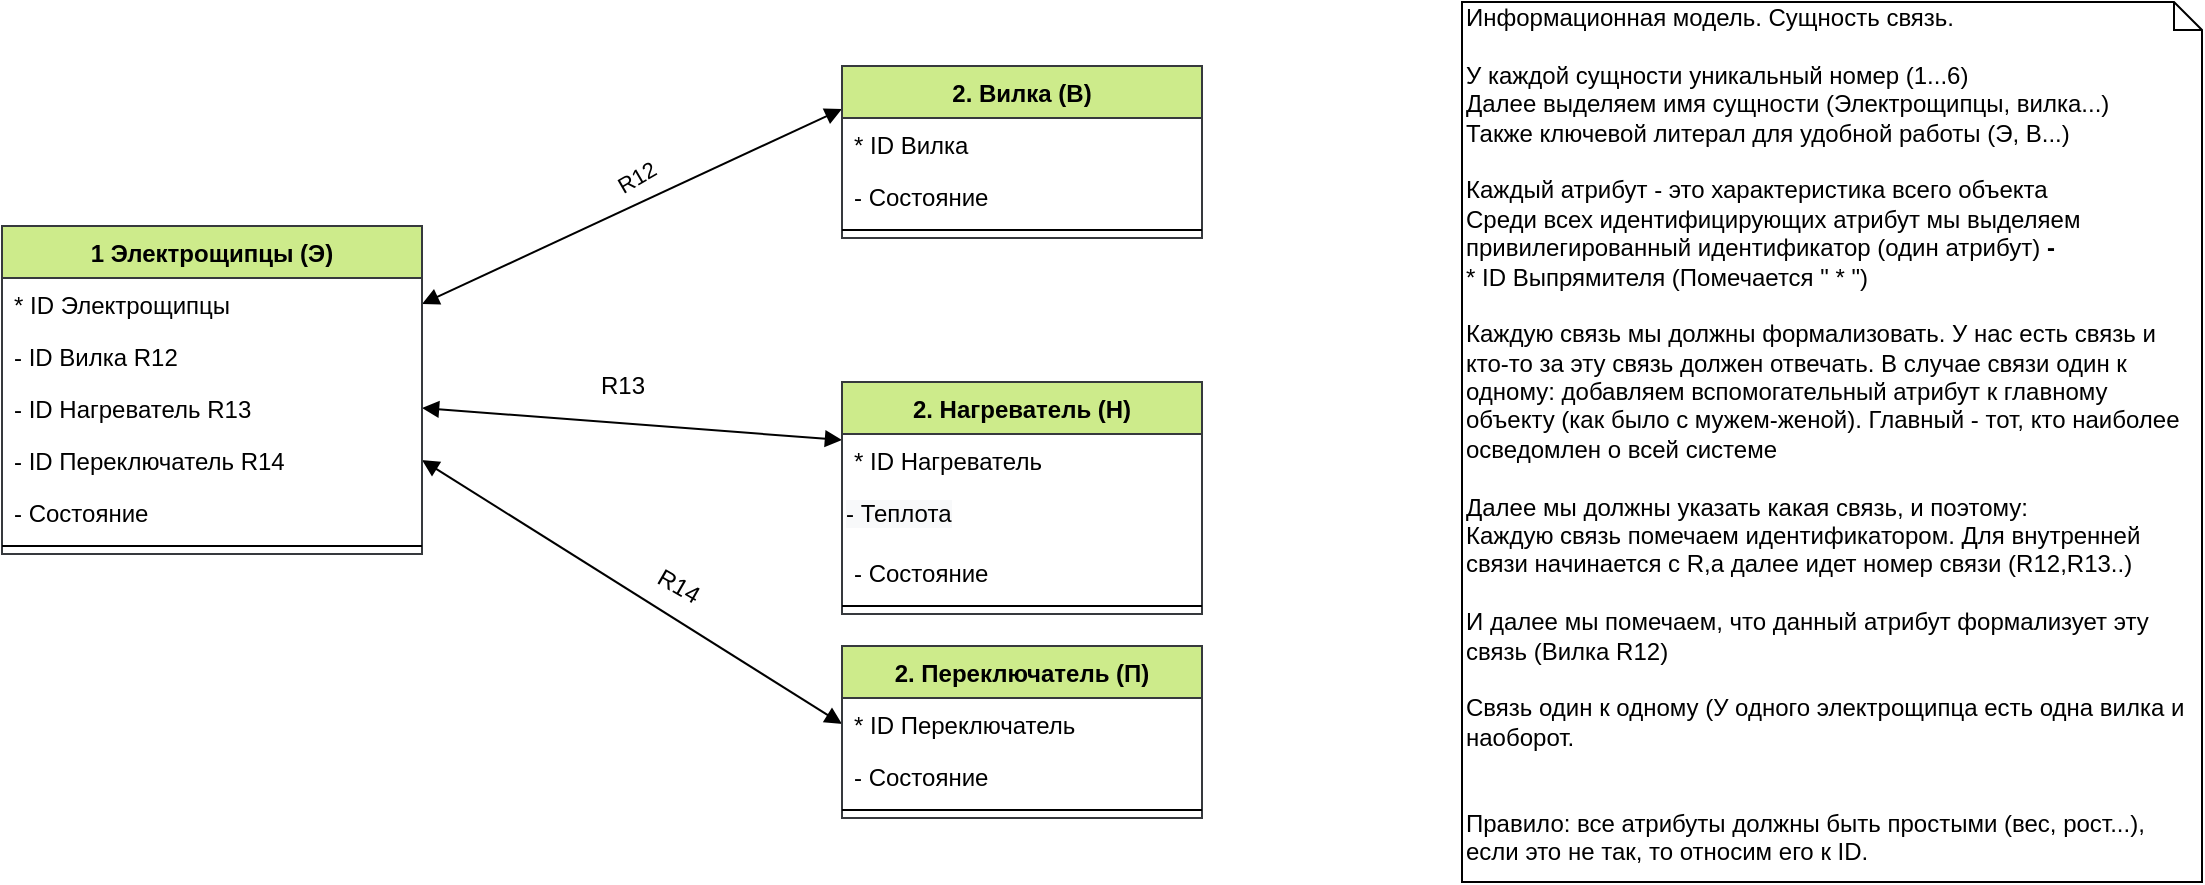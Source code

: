 <mxfile version="13.2.6" type="device" pages="8"><diagram id="AEu2-j_GKuNvKZAqDZgK" name="Информационная модель"><mxGraphModel dx="558" dy="672" grid="1" gridSize="10" guides="1" tooltips="1" connect="1" arrows="1" fold="1" page="1" pageScale="1" pageWidth="827" pageHeight="583" math="0" shadow="0"><root><mxCell id="0"/><mxCell id="1" parent="0"/><mxCell id="-LtY6Uo-mr7lT69ZqkO1-1" value="Информационная модель. Сущность связь.&lt;br&gt;&lt;br&gt;У каждой сущности уникальный номер (1...6)&lt;br&gt;Далее выделяем имя сущности (Электрощипцы, вилка...)&lt;br&gt;Также ключевой литерал для удобной работы (Э, В...)&lt;br&gt;&lt;br&gt;Каждый атрибут - это характеристика всего объекта&lt;br&gt;&lt;div style=&quot;padding: 0px ; margin: 0px&quot;&gt;Среди всех идентифицирующих атрибут мы выделяем привилегированный идентификатор (один атрибут) &lt;b&gt;-&lt;/b&gt;&amp;nbsp;&lt;br style=&quot;padding: 0px ; margin: 0px&quot;&gt;&lt;/div&gt;* ID Выпрямителя (Помечается &quot; * &quot;)&lt;br&gt;&lt;br&gt;Каждую связь мы должны формализовать. У нас есть связь и кто-то за эту связь должен отвечать. В случае связи один к одному: добавляем вспомогательный атрибут к главному объекту (как было с мужем-женой). Главный - тот, кто наиболее осведомлен о всей системе&lt;br&gt;&lt;br&gt;Далее мы должны указать какая связь, и поэтому: &lt;br&gt;Каждую связь помечаем идентификатором. Для внутренней связи начинается с R,а далее идет номер связи (R12,R13..)&lt;br&gt;&lt;br&gt;И далее мы помечаем, что данный атрибут формализует эту связь (Вилка R12)&lt;br&gt;&lt;br&gt;Связь один к одному (У одного электрощипца есть одна вилка и наоборот.&lt;br&gt;&lt;div style=&quot;padding: 0px ; margin: 0px&quot;&gt;&lt;/div&gt;&lt;br&gt;&lt;br&gt;Правило: все атрибуты должны быть простыми (вес, рост...), если это не так, то относим его к ID." style="shape=note;whiteSpace=wrap;html=1;size=14;verticalAlign=top;align=left;spacingTop=-6;" parent="1" vertex="1"><mxGeometry x="1929" y="285" width="370" height="440" as="geometry"/></mxCell><mxCell id="-LtY6Uo-mr7lT69ZqkO1-2" value="" style="endArrow=block;startArrow=block;endFill=1;startFill=1;html=1;entryX=0;entryY=0.25;entryDx=0;entryDy=0;exitX=1;exitY=0.5;exitDx=0;exitDy=0;" parent="1" source="-LtY6Uo-mr7lT69ZqkO1-9" target="-LtY6Uo-mr7lT69ZqkO1-20" edge="1"><mxGeometry width="160" relative="1" as="geometry"><mxPoint x="1289" y="67" as="sourcePoint"/><mxPoint x="1449" y="67" as="targetPoint"/></mxGeometry></mxCell><mxCell id="-LtY6Uo-mr7lT69ZqkO1-3" value="R12" style="edgeLabel;html=1;align=center;verticalAlign=middle;resizable=0;points=[];rotation=-30;" parent="-LtY6Uo-mr7lT69ZqkO1-2" vertex="1" connectable="0"><mxGeometry x="0.2" y="4" relative="1" as="geometry"><mxPoint x="-18.08" y="-1.09" as="offset"/></mxGeometry></mxCell><mxCell id="-LtY6Uo-mr7lT69ZqkO1-4" value="" style="endArrow=block;startArrow=block;endFill=1;startFill=1;html=1;entryX=0;entryY=0.25;entryDx=0;entryDy=0;exitX=1;exitY=0.5;exitDx=0;exitDy=0;" parent="1" source="-LtY6Uo-mr7lT69ZqkO1-11" target="-LtY6Uo-mr7lT69ZqkO1-17" edge="1"><mxGeometry width="160" relative="1" as="geometry"><mxPoint x="1449" y="557" as="sourcePoint"/><mxPoint x="1609" y="557" as="targetPoint"/></mxGeometry></mxCell><mxCell id="-LtY6Uo-mr7lT69ZqkO1-5" value="R13" style="text;html=1;align=center;verticalAlign=middle;resizable=0;points=[];autosize=1;" parent="1" vertex="1"><mxGeometry x="1489" y="467" width="40" height="20" as="geometry"/></mxCell><mxCell id="-LtY6Uo-mr7lT69ZqkO1-6" value="" style="endArrow=block;startArrow=block;endFill=1;startFill=1;html=1;exitX=1;exitY=0.5;exitDx=0;exitDy=0;entryX=0;entryY=0.5;entryDx=0;entryDy=0;" parent="1" source="-LtY6Uo-mr7lT69ZqkO1-12" target="-LtY6Uo-mr7lT69ZqkO1-15" edge="1"><mxGeometry width="160" relative="1" as="geometry"><mxPoint x="1429" y="677" as="sourcePoint"/><mxPoint x="1589" y="677" as="targetPoint"/></mxGeometry></mxCell><mxCell id="-LtY6Uo-mr7lT69ZqkO1-7" value="R14" style="text;html=1;align=center;verticalAlign=middle;resizable=0;points=[];autosize=1;rotation=30;" parent="1" vertex="1"><mxGeometry x="1517" y="567" width="40" height="20" as="geometry"/></mxCell><mxCell id="-LtY6Uo-mr7lT69ZqkO1-8" value="1 Электрощипцы (Э)" style="swimlane;fontStyle=1;align=center;verticalAlign=top;childLayout=stackLayout;horizontal=1;startSize=26;horizontalStack=0;resizeParent=1;resizeParentMax=0;resizeLast=0;collapsible=1;marginBottom=0;fillColor=#cdeb8b;strokeColor=#36393d;" parent="1" vertex="1"><mxGeometry x="1199" y="397" width="210" height="164" as="geometry"/></mxCell><mxCell id="-LtY6Uo-mr7lT69ZqkO1-9" value="* ID Электрощипцы&#10;&#10;" style="text;strokeColor=none;fillColor=none;align=left;verticalAlign=top;spacingLeft=4;spacingRight=4;overflow=hidden;rotatable=0;points=[[0,0.5],[1,0.5]];portConstraint=eastwest;" parent="-LtY6Uo-mr7lT69ZqkO1-8" vertex="1"><mxGeometry y="26" width="210" height="26" as="geometry"/></mxCell><mxCell id="-LtY6Uo-mr7lT69ZqkO1-10" value="- ID Вилка R12" style="text;strokeColor=none;fillColor=none;align=left;verticalAlign=top;spacingLeft=4;spacingRight=4;overflow=hidden;rotatable=0;points=[[0,0.5],[1,0.5]];portConstraint=eastwest;startSize=26;" parent="-LtY6Uo-mr7lT69ZqkO1-8" vertex="1"><mxGeometry y="52" width="210" height="26" as="geometry"/></mxCell><mxCell id="-LtY6Uo-mr7lT69ZqkO1-11" value="- ID Нагреватель R13" style="text;strokeColor=none;fillColor=none;align=left;verticalAlign=top;spacingLeft=4;spacingRight=4;overflow=hidden;rotatable=0;points=[[0,0.5],[1,0.5]];portConstraint=eastwest;startSize=26;" parent="-LtY6Uo-mr7lT69ZqkO1-8" vertex="1"><mxGeometry y="78" width="210" height="26" as="geometry"/></mxCell><mxCell id="-LtY6Uo-mr7lT69ZqkO1-12" value="- ID Переключатель R14" style="text;strokeColor=none;fillColor=none;align=left;verticalAlign=top;spacingLeft=4;spacingRight=4;overflow=hidden;rotatable=0;points=[[0,0.5],[1,0.5]];portConstraint=eastwest;startSize=26;" parent="-LtY6Uo-mr7lT69ZqkO1-8" vertex="1"><mxGeometry y="104" width="210" height="26" as="geometry"/></mxCell><mxCell id="NiZe1VY4mSGUnmaJPfDE-1" value="- Состояние" style="text;strokeColor=none;fillColor=none;align=left;verticalAlign=top;spacingLeft=4;spacingRight=4;overflow=hidden;rotatable=0;points=[[0,0.5],[1,0.5]];portConstraint=eastwest;" vertex="1" parent="-LtY6Uo-mr7lT69ZqkO1-8"><mxGeometry y="130" width="210" height="26" as="geometry"/></mxCell><mxCell id="-LtY6Uo-mr7lT69ZqkO1-13" value="" style="line;strokeWidth=1;fillColor=none;align=left;verticalAlign=middle;spacingTop=-1;spacingLeft=3;spacingRight=3;rotatable=0;labelPosition=right;points=[];portConstraint=eastwest;" parent="-LtY6Uo-mr7lT69ZqkO1-8" vertex="1"><mxGeometry y="156" width="210" height="8" as="geometry"/></mxCell><mxCell id="-LtY6Uo-mr7lT69ZqkO1-14" value="2. Переключатель (П)" style="swimlane;fontStyle=1;align=center;verticalAlign=top;childLayout=stackLayout;horizontal=1;startSize=26;horizontalStack=0;resizeParent=1;resizeParentMax=0;resizeLast=0;collapsible=1;marginBottom=0;fillColor=#cdeb8b;strokeColor=#36393d;" parent="1" vertex="1"><mxGeometry x="1619" y="607" width="180" height="86" as="geometry"/></mxCell><mxCell id="-LtY6Uo-mr7lT69ZqkO1-15" value="* ID Переключатель" style="text;strokeColor=none;fillColor=none;align=left;verticalAlign=top;spacingLeft=4;spacingRight=4;overflow=hidden;rotatable=0;points=[[0,0.5],[1,0.5]];portConstraint=eastwest;" parent="-LtY6Uo-mr7lT69ZqkO1-14" vertex="1"><mxGeometry y="26" width="180" height="26" as="geometry"/></mxCell><mxCell id="NiZe1VY4mSGUnmaJPfDE-4" value="- Состояние" style="text;strokeColor=none;fillColor=none;align=left;verticalAlign=top;spacingLeft=4;spacingRight=4;overflow=hidden;rotatable=0;points=[[0,0.5],[1,0.5]];portConstraint=eastwest;" vertex="1" parent="-LtY6Uo-mr7lT69ZqkO1-14"><mxGeometry y="52" width="180" height="26" as="geometry"/></mxCell><mxCell id="-LtY6Uo-mr7lT69ZqkO1-16" value="" style="line;strokeWidth=1;fillColor=none;align=left;verticalAlign=middle;spacingTop=-1;spacingLeft=3;spacingRight=3;rotatable=0;labelPosition=right;points=[];portConstraint=eastwest;" parent="-LtY6Uo-mr7lT69ZqkO1-14" vertex="1"><mxGeometry y="78" width="180" height="8" as="geometry"/></mxCell><mxCell id="-LtY6Uo-mr7lT69ZqkO1-17" value="2. Нагреватель (Н)" style="swimlane;fontStyle=1;align=center;verticalAlign=top;childLayout=stackLayout;horizontal=1;startSize=26;horizontalStack=0;resizeParent=1;resizeParentMax=0;resizeLast=0;collapsible=1;marginBottom=0;fillColor=#cdeb8b;strokeColor=#36393d;" parent="1" vertex="1"><mxGeometry x="1619" y="475" width="180" height="116" as="geometry"/></mxCell><mxCell id="-LtY6Uo-mr7lT69ZqkO1-18" value="* ID Нагреватель" style="text;strokeColor=none;fillColor=none;align=left;verticalAlign=top;spacingLeft=4;spacingRight=4;overflow=hidden;rotatable=0;points=[[0,0.5],[1,0.5]];portConstraint=eastwest;" parent="-LtY6Uo-mr7lT69ZqkO1-17" vertex="1"><mxGeometry y="26" width="180" height="26" as="geometry"/></mxCell><mxCell id="BLYOTe0r511flMh5CsU2-1" value="&lt;span style=&quot;color: rgb(0 , 0 , 0) ; font-family: &amp;#34;helvetica&amp;#34; ; font-size: 12px ; font-style: normal ; font-weight: 400 ; letter-spacing: normal ; text-align: left ; text-indent: 0px ; text-transform: none ; word-spacing: 0px ; background-color: rgb(248 , 249 , 250) ; display: inline ; float: none&quot;&gt;- Теплота&lt;/span&gt;" style="text;whiteSpace=wrap;html=1;" vertex="1" parent="-LtY6Uo-mr7lT69ZqkO1-17"><mxGeometry y="52" width="180" height="30" as="geometry"/></mxCell><mxCell id="NiZe1VY4mSGUnmaJPfDE-3" value="- Состояние" style="text;strokeColor=none;fillColor=none;align=left;verticalAlign=top;spacingLeft=4;spacingRight=4;overflow=hidden;rotatable=0;points=[[0,0.5],[1,0.5]];portConstraint=eastwest;" vertex="1" parent="-LtY6Uo-mr7lT69ZqkO1-17"><mxGeometry y="82" width="180" height="26" as="geometry"/></mxCell><mxCell id="-LtY6Uo-mr7lT69ZqkO1-19" value="" style="line;strokeWidth=1;fillColor=none;align=left;verticalAlign=middle;spacingTop=-1;spacingLeft=3;spacingRight=3;rotatable=0;labelPosition=right;points=[];portConstraint=eastwest;" parent="-LtY6Uo-mr7lT69ZqkO1-17" vertex="1"><mxGeometry y="108" width="180" height="8" as="geometry"/></mxCell><mxCell id="-LtY6Uo-mr7lT69ZqkO1-20" value="2. Вилка (В)" style="swimlane;fontStyle=1;align=center;verticalAlign=top;childLayout=stackLayout;horizontal=1;startSize=26;horizontalStack=0;resizeParent=1;resizeParentMax=0;resizeLast=0;collapsible=1;marginBottom=0;fillColor=#cdeb8b;strokeColor=#36393d;" parent="1" vertex="1"><mxGeometry x="1619" y="317" width="180" height="86" as="geometry"/></mxCell><mxCell id="-LtY6Uo-mr7lT69ZqkO1-21" value="* ID Вилка" style="text;strokeColor=none;fillColor=none;align=left;verticalAlign=top;spacingLeft=4;spacingRight=4;overflow=hidden;rotatable=0;points=[[0,0.5],[1,0.5]];portConstraint=eastwest;" parent="-LtY6Uo-mr7lT69ZqkO1-20" vertex="1"><mxGeometry y="26" width="180" height="26" as="geometry"/></mxCell><mxCell id="NiZe1VY4mSGUnmaJPfDE-2" value="- Состояние" style="text;strokeColor=none;fillColor=none;align=left;verticalAlign=top;spacingLeft=4;spacingRight=4;overflow=hidden;rotatable=0;points=[[0,0.5],[1,0.5]];portConstraint=eastwest;" vertex="1" parent="-LtY6Uo-mr7lT69ZqkO1-20"><mxGeometry y="52" width="180" height="26" as="geometry"/></mxCell><mxCell id="-LtY6Uo-mr7lT69ZqkO1-22" value="" style="line;strokeWidth=1;fillColor=none;align=left;verticalAlign=middle;spacingTop=-1;spacingLeft=3;spacingRight=3;rotatable=0;labelPosition=right;points=[];portConstraint=eastwest;" parent="-LtY6Uo-mr7lT69ZqkO1-20" vertex="1"><mxGeometry y="78" width="180" height="8" as="geometry"/></mxCell></root></mxGraphModel></diagram><diagram name="Электрощипцы" id="dped94zYWFqQCjNZcUhD"><mxGraphModel dx="1662" dy="806" grid="1" gridSize="10" guides="1" tooltips="1" connect="1" arrows="1" fold="1" page="1" pageScale="1" pageWidth="1920" pageHeight="1200" math="0" shadow="0"><root><mxCell id="CXJLcFvalicEfLAVgCei-0"/><mxCell id="CXJLcFvalicEfLAVgCei-1" parent="CXJLcFvalicEfLAVgCei-0"/><mxCell id="onI5bjIi_PSDinkTOQgf-0" value="Диаграмма переходов состояний (ДПС): смотрим на поведения наших объектов.&lt;br&gt;&lt;br&gt;Каждое состояния рисуется прямоугольником. Каждому состояния присваивается уникальный номер и имя состояния.&lt;br&gt;&lt;br&gt;Переход из одного состояния в другой происходит в результате возникновения какого-то события (инцидента). Событие - (Рисуется стрелочкой)&lt;br&gt;&lt;div&gt;* Значение события.&lt;/div&gt;&lt;div&gt;* Предназначение события.&lt;/div&gt;&lt;div&gt;* Метка события, номер.&lt;/div&gt;&lt;div&gt;* Данные события.&lt;/div&gt;&lt;div&gt;&lt;br&gt;&lt;/div&gt;&lt;div&gt;Таблица переходов состояний(ТПС).&lt;/div&gt;" style="shape=note;whiteSpace=wrap;html=1;size=14;verticalAlign=top;align=left;spacingTop=-6;" parent="CXJLcFvalicEfLAVgCei-1" vertex="1"><mxGeometry x="1510" y="170" width="350" height="240" as="geometry"/></mxCell><mxCell id="ZqpSRHnWgQ4GCdocpkXi-52" style="edgeStyle=none;rounded=0;orthogonalLoop=1;jettySize=auto;html=1;exitX=0.75;exitY=1;exitDx=0;exitDy=0;entryX=0.75;entryY=0;entryDx=0;entryDy=0;" parent="CXJLcFvalicEfLAVgCei-1" source="Klg-3Fzq92tHfFQvPMJx-0" target="Klg-3Fzq92tHfFQvPMJx-5" edge="1"><mxGeometry relative="1" as="geometry"/></mxCell><mxCell id="y5RbBBiI3Gqo5xgvj_-Q-0" style="edgeStyle=none;rounded=0;orthogonalLoop=1;jettySize=auto;html=1;exitX=1;exitY=0.5;exitDx=0;exitDy=0;entryX=0;entryY=0.5;entryDx=0;entryDy=0;" parent="CXJLcFvalicEfLAVgCei-1" source="Klg-3Fzq92tHfFQvPMJx-0" target="Klg-3Fzq92tHfFQvPMJx-3" edge="1"><mxGeometry relative="1" as="geometry"/></mxCell><mxCell id="Klg-3Fzq92tHfFQvPMJx-0" value="1.&amp;nbsp; Включение" style="html=1;fillColor=#cdeb8b;strokeColor=#36393d;" parent="CXJLcFvalicEfLAVgCei-1" vertex="1"><mxGeometry x="970" y="490" width="170" height="80" as="geometry"/></mxCell><mxCell id="y5RbBBiI3Gqo5xgvj_-Q-2" style="edgeStyle=none;rounded=0;orthogonalLoop=1;jettySize=auto;html=1;exitX=1;exitY=0.75;exitDx=0;exitDy=0;entryX=1;entryY=0.25;entryDx=0;entryDy=0;" parent="CXJLcFvalicEfLAVgCei-1" source="Klg-3Fzq92tHfFQvPMJx-3" target="Klg-3Fzq92tHfFQvPMJx-3" edge="1"><mxGeometry relative="1" as="geometry"><mxPoint x="1590" y="551" as="targetPoint"/><Array as="points"><mxPoint x="1560" y="550"/><mxPoint x="1560" y="510"/></Array></mxGeometry></mxCell><mxCell id="y5RbBBiI3Gqo5xgvj_-Q-5" style="edgeStyle=none;rounded=0;orthogonalLoop=1;jettySize=auto;html=1;entryX=0.5;entryY=0;entryDx=0;entryDy=0;exitX=0.5;exitY=1;exitDx=0;exitDy=0;" parent="CXJLcFvalicEfLAVgCei-1" source="Klg-3Fzq92tHfFQvPMJx-3" target="Klg-3Fzq92tHfFQvPMJx-4" edge="1"><mxGeometry relative="1" as="geometry"><mxPoint x="1343" y="630" as="sourcePoint"/></mxGeometry></mxCell><mxCell id="y5RbBBiI3Gqo5xgvj_-Q-11" style="edgeStyle=none;rounded=0;orthogonalLoop=1;jettySize=auto;html=1;exitX=0.25;exitY=1;exitDx=0;exitDy=0;entryX=1;entryY=0.25;entryDx=0;entryDy=0;" parent="CXJLcFvalicEfLAVgCei-1" source="Klg-3Fzq92tHfFQvPMJx-3" target="Klg-3Fzq92tHfFQvPMJx-5" edge="1"><mxGeometry relative="1" as="geometry"/></mxCell><mxCell id="Klg-3Fzq92tHfFQvPMJx-3" value="2. Нагревание" style="html=1;fillColor=#cdeb8b;strokeColor=#36393d;" parent="CXJLcFvalicEfLAVgCei-1" vertex="1"><mxGeometry x="1300" y="490" width="170" height="80" as="geometry"/></mxCell><mxCell id="y5RbBBiI3Gqo5xgvj_-Q-4" style="edgeStyle=none;rounded=0;orthogonalLoop=1;jettySize=auto;html=1;exitX=0.75;exitY=0;exitDx=0;exitDy=0;entryX=0.75;entryY=1;entryDx=0;entryDy=0;" parent="CXJLcFvalicEfLAVgCei-1" source="Klg-3Fzq92tHfFQvPMJx-4" target="Klg-3Fzq92tHfFQvPMJx-3" edge="1"><mxGeometry relative="1" as="geometry"/></mxCell><mxCell id="y5RbBBiI3Gqo5xgvj_-Q-6" style="edgeStyle=none;rounded=0;orthogonalLoop=1;jettySize=auto;html=1;exitX=0;exitY=0.5;exitDx=0;exitDy=0;entryX=1;entryY=0.5;entryDx=0;entryDy=0;" parent="CXJLcFvalicEfLAVgCei-1" source="Klg-3Fzq92tHfFQvPMJx-4" target="Klg-3Fzq92tHfFQvPMJx-5" edge="1"><mxGeometry relative="1" as="geometry"/></mxCell><mxCell id="y5RbBBiI3Gqo5xgvj_-Q-14" style="edgeStyle=none;rounded=0;orthogonalLoop=1;jettySize=auto;html=1;exitX=1;exitY=0.25;exitDx=0;exitDy=0;entryX=1;entryY=0.75;entryDx=0;entryDy=0;" parent="CXJLcFvalicEfLAVgCei-1" source="Klg-3Fzq92tHfFQvPMJx-4" target="Klg-3Fzq92tHfFQvPMJx-4" edge="1"><mxGeometry relative="1" as="geometry"><mxPoint x="1560" y="711" as="targetPoint"/><Array as="points"><mxPoint x="1530" y="710"/><mxPoint x="1530" y="750"/></Array></mxGeometry></mxCell><mxCell id="Klg-3Fzq92tHfFQvPMJx-4" value="3. Работает" style="html=1;fillColor=#cdeb8b;strokeColor=#36393d;" parent="CXJLcFvalicEfLAVgCei-1" vertex="1"><mxGeometry x="1300" y="690" width="170" height="80" as="geometry"/></mxCell><mxCell id="ZqpSRHnWgQ4GCdocpkXi-0" style="edgeStyle=none;rounded=0;orthogonalLoop=1;jettySize=auto;html=1;exitX=0.25;exitY=0;exitDx=0;exitDy=0;entryX=0.25;entryY=1;entryDx=0;entryDy=0;" parent="CXJLcFvalicEfLAVgCei-1" source="Klg-3Fzq92tHfFQvPMJx-5" target="Klg-3Fzq92tHfFQvPMJx-0" edge="1"><mxGeometry relative="1" as="geometry"/></mxCell><mxCell id="ZqpSRHnWgQ4GCdocpkXi-50" style="edgeStyle=none;rounded=0;orthogonalLoop=1;jettySize=auto;html=1;exitX=0;exitY=0.25;exitDx=0;exitDy=0;entryX=0;entryY=0.75;entryDx=0;entryDy=0;" parent="CXJLcFvalicEfLAVgCei-1" source="Klg-3Fzq92tHfFQvPMJx-5" target="Klg-3Fzq92tHfFQvPMJx-5" edge="1"><mxGeometry relative="1" as="geometry"><mxPoint x="920" y="770" as="targetPoint"/><Array as="points"><mxPoint x="910" y="710"/><mxPoint x="910" y="720"/><mxPoint x="910" y="750"/></Array></mxGeometry></mxCell><mxCell id="Klg-3Fzq92tHfFQvPMJx-5" value="4. Выключен" style="html=1;fillColor=#cdeb8b;strokeColor=#36393d;" parent="CXJLcFvalicEfLAVgCei-1" vertex="1"><mxGeometry x="970" y="690" width="170" height="80" as="geometry"/></mxCell><mxCell id="ZqpSRHnWgQ4GCdocpkXi-3" value="Э1" style="text;html=1;align=center;verticalAlign=middle;resizable=0;points=[];autosize=1;" parent="CXJLcFvalicEfLAVgCei-1" vertex="1"><mxGeometry x="978" y="629" width="30" height="20" as="geometry"/></mxCell><mxCell id="ZqpSRHnWgQ4GCdocpkXi-47" value="&lt;table border=&quot;1&quot; width=&quot;100%&quot; cellpadding=&quot;4&quot; style=&quot;width: 100% ; height: 100% ; border-collapse: collapse&quot;&gt;&lt;tbody&gt;&lt;tr style=&quot;background-color: #a7c942 ; color: #ffffff ; border: 1px solid #98bf21&quot;&gt;&lt;td&gt;&lt;br&gt;&lt;/td&gt;&lt;th align=&quot;left&quot;&gt;Э1&lt;/th&gt;&lt;th align=&quot;left&quot;&gt;Э2&lt;/th&gt;&lt;th align=&quot;left&quot;&gt;Э3&lt;/th&gt;&lt;td&gt;Э4&lt;/td&gt;&lt;/tr&gt;&lt;tr style=&quot;border: 1px solid #98bf21&quot;&gt;&lt;td&gt;1 Включение&lt;/td&gt;&lt;td&gt;-&lt;/td&gt;&lt;td&gt;4&lt;/td&gt;&lt;td&gt;&amp;nbsp;2&lt;/td&gt;&lt;td&gt;-&lt;/td&gt;&lt;/tr&gt;&lt;tr style=&quot;background-color: #eaf2d3 ; border: 1px solid #98bf21&quot;&gt;&lt;td&gt;2 Нагревание&lt;/td&gt;&lt;td&gt;-&lt;/td&gt;&lt;td&gt;4&lt;/td&gt;&lt;td&gt;2&lt;/td&gt;&lt;td&gt;3&lt;/td&gt;&lt;/tr&gt;&lt;tr style=&quot;border: 1px solid #98bf21&quot;&gt;&lt;td&gt;3 Работает&lt;/td&gt;&lt;td&gt;-&lt;/td&gt;&lt;td&gt;4&lt;/td&gt;&lt;td&gt;2&lt;/td&gt;&lt;td&gt;3&lt;/td&gt;&lt;/tr&gt;&lt;tr style=&quot;background-color: #eaf2d3 ; border: 1px solid #98bf21&quot;&gt;&lt;td&gt;4 Выключение&amp;nbsp;&lt;/td&gt;&lt;td&gt;1&lt;/td&gt;&lt;td&gt;-&lt;/td&gt;&lt;td&gt;-&lt;/td&gt;&lt;td&gt;-&lt;/td&gt;&lt;/tr&gt;&lt;/tbody&gt;&lt;/table&gt;" style="text;html=1;strokeColor=#c0c0c0;fillColor=#ffffff;overflow=fill;rounded=0;" parent="CXJLcFvalicEfLAVgCei-1" vertex="1"><mxGeometry x="940" y="170" width="480" height="240" as="geometry"/></mxCell><mxCell id="ZqpSRHnWgQ4GCdocpkXi-49" value="&lt;font&gt;&lt;span style=&quot;font-size: 14px&quot;&gt;Э1: Включить(Id&amp;nbsp;&lt;/span&gt;&lt;span style=&quot;font-size: medium&quot;&gt;Э&lt;/span&gt;&lt;span style=&quot;font-size: 14px&quot;&gt;)&lt;/span&gt;&lt;br&gt;&lt;span style=&quot;font-size: 14px&quot;&gt;Э2: Выключить(Id&amp;nbsp;&lt;/span&gt;&lt;span style=&quot;font-size: medium&quot;&gt;Э&lt;/span&gt;&lt;span style=&quot;font-size: 14px&quot;&gt;)&lt;/span&gt;&lt;br&gt;&lt;span style=&quot;text-align: center&quot;&gt;&lt;font style=&quot;font-size: 14px&quot;&gt;Э3: Подача_теплоты(Id&amp;nbsp;&lt;/font&gt;&lt;/span&gt;&lt;span style=&quot;font-size: medium&quot;&gt;Э&lt;/span&gt;&lt;span style=&quot;text-align: center&quot;&gt;&lt;font style=&quot;font-size: 14px&quot;&gt;, тепло)&lt;br&gt;&lt;/font&gt;&lt;/span&gt;&lt;font style=&quot;font-size: 14px&quot;&gt;Э4: Поддержание теплоты(Id Э)&lt;/font&gt;&lt;br&gt;&lt;/font&gt;" style="shape=note;whiteSpace=wrap;html=1;size=14;verticalAlign=top;align=left;spacingTop=-6;" parent="CXJLcFvalicEfLAVgCei-1" vertex="1"><mxGeometry x="1600" y="574" width="250" height="130" as="geometry"/></mxCell><mxCell id="ZqpSRHnWgQ4GCdocpkXi-51" value="Э2" style="text;html=1;align=center;verticalAlign=middle;resizable=0;points=[];autosize=1;" parent="CXJLcFvalicEfLAVgCei-1" vertex="1"><mxGeometry x="870" y="720" width="30" height="20" as="geometry"/></mxCell><mxCell id="ZqpSRHnWgQ4GCdocpkXi-53" value="Э2" style="text;html=1;align=center;verticalAlign=middle;resizable=0;points=[];autosize=1;" parent="CXJLcFvalicEfLAVgCei-1" vertex="1"><mxGeometry x="1110" y="629" width="30" height="20" as="geometry"/></mxCell><mxCell id="ZqpSRHnWgQ4GCdocpkXi-54" style="edgeStyle=none;rounded=0;orthogonalLoop=1;jettySize=auto;html=1;exitX=0.75;exitY=1;exitDx=0;exitDy=0;entryX=0.75;entryY=0;entryDx=0;entryDy=0;" parent="CXJLcFvalicEfLAVgCei-1" source="ZqpSRHnWgQ4GCdocpkXi-55" target="ZqpSRHnWgQ4GCdocpkXi-60" edge="1"><mxGeometry relative="1" as="geometry"/></mxCell><mxCell id="ZqpSRHnWgQ4GCdocpkXi-55" value="1.&amp;nbsp; Включение" style="html=1;" parent="CXJLcFvalicEfLAVgCei-1" vertex="1"><mxGeometry x="390" y="860" width="170" height="80" as="geometry"/></mxCell><mxCell id="ZqpSRHnWgQ4GCdocpkXi-56" value="&lt;br&gt;" style="endArrow=block;endFill=1;html=1;edgeStyle=orthogonalEdgeStyle;align=left;verticalAlign=top;entryX=0.5;entryY=0;entryDx=0;entryDy=0;" parent="CXJLcFvalicEfLAVgCei-1" target="ZqpSRHnWgQ4GCdocpkXi-55" edge="1"><mxGeometry x="-1" relative="1" as="geometry"><mxPoint x="475" y="740" as="sourcePoint"/><mxPoint x="600" y="760" as="targetPoint"/><Array as="points"><mxPoint x="475" y="800"/><mxPoint x="475" y="800"/></Array></mxGeometry></mxCell><mxCell id="ZqpSRHnWgQ4GCdocpkXi-57" value="" style="resizable=0;html=1;align=left;verticalAlign=bottom;labelBackgroundColor=#ffffff;fontSize=10;" parent="ZqpSRHnWgQ4GCdocpkXi-56" connectable="0" vertex="1"><mxGeometry x="-1" relative="1" as="geometry"/></mxCell><mxCell id="ZqpSRHnWgQ4GCdocpkXi-58" style="edgeStyle=none;rounded=0;orthogonalLoop=1;jettySize=auto;html=1;exitX=0.25;exitY=0;exitDx=0;exitDy=0;entryX=0.25;entryY=1;entryDx=0;entryDy=0;" parent="CXJLcFvalicEfLAVgCei-1" source="ZqpSRHnWgQ4GCdocpkXi-60" target="ZqpSRHnWgQ4GCdocpkXi-55" edge="1"><mxGeometry relative="1" as="geometry"/></mxCell><mxCell id="ZqpSRHnWgQ4GCdocpkXi-59" style="edgeStyle=none;rounded=0;orthogonalLoop=1;jettySize=auto;html=1;exitX=0;exitY=0.25;exitDx=0;exitDy=0;entryX=0;entryY=0.75;entryDx=0;entryDy=0;" parent="CXJLcFvalicEfLAVgCei-1" source="ZqpSRHnWgQ4GCdocpkXi-60" target="ZqpSRHnWgQ4GCdocpkXi-60" edge="1"><mxGeometry relative="1" as="geometry"><mxPoint x="340" y="1140" as="targetPoint"/><Array as="points"><mxPoint x="330" y="1080"/><mxPoint x="330" y="1090"/><mxPoint x="330" y="1120"/></Array></mxGeometry></mxCell><mxCell id="ZqpSRHnWgQ4GCdocpkXi-60" value="4. Выключен" style="html=1;" parent="CXJLcFvalicEfLAVgCei-1" vertex="1"><mxGeometry x="390" y="1060" width="170" height="80" as="geometry"/></mxCell><mxCell id="ZqpSRHnWgQ4GCdocpkXi-61" value="Ф1" style="text;html=1;align=center;verticalAlign=middle;resizable=0;points=[];autosize=1;" parent="CXJLcFvalicEfLAVgCei-1" vertex="1"><mxGeometry x="398" y="999" width="30" height="20" as="geometry"/></mxCell><mxCell id="ZqpSRHnWgQ4GCdocpkXi-62" value="&lt;font style=&quot;font-size: 14px&quot;&gt;Ф1: Включить(id)&lt;br&gt;Ф2: Выключить(id)&lt;/font&gt;" style="shape=note;whiteSpace=wrap;html=1;size=14;verticalAlign=top;align=left;spacingTop=-6;" parent="CXJLcFvalicEfLAVgCei-1" vertex="1"><mxGeometry x="70" y="869" width="250" height="130" as="geometry"/></mxCell><mxCell id="ZqpSRHnWgQ4GCdocpkXi-63" value="Ф2" style="text;html=1;align=center;verticalAlign=middle;resizable=0;points=[];autosize=1;" parent="CXJLcFvalicEfLAVgCei-1" vertex="1"><mxGeometry x="290" y="1090" width="30" height="20" as="geometry"/></mxCell><mxCell id="ZqpSRHnWgQ4GCdocpkXi-64" value="Ф2" style="text;html=1;align=center;verticalAlign=middle;resizable=0;points=[];autosize=1;" parent="CXJLcFvalicEfLAVgCei-1" vertex="1"><mxGeometry x="530" y="999" width="30" height="20" as="geometry"/></mxCell><mxCell id="y5RbBBiI3Gqo5xgvj_-Q-1" value="Э3" style="text;html=1;align=center;verticalAlign=middle;resizable=0;points=[];autosize=1;" parent="CXJLcFvalicEfLAVgCei-1" vertex="1"><mxGeometry x="1210" y="509" width="30" height="20" as="geometry"/></mxCell><mxCell id="y5RbBBiI3Gqo5xgvj_-Q-3" value="Э3" style="text;html=1;align=center;verticalAlign=middle;resizable=0;points=[];autosize=1;" parent="CXJLcFvalicEfLAVgCei-1" vertex="1"><mxGeometry x="1570" y="520" width="30" height="20" as="geometry"/></mxCell><mxCell id="y5RbBBiI3Gqo5xgvj_-Q-7" value="Э2" style="text;html=1;align=center;verticalAlign=middle;resizable=0;points=[];autosize=1;" parent="CXJLcFvalicEfLAVgCei-1" vertex="1"><mxGeometry x="1210" y="700" width="30" height="20" as="geometry"/></mxCell><mxCell id="y5RbBBiI3Gqo5xgvj_-Q-8" value="&lt;br&gt;" style="endArrow=block;endFill=1;html=1;edgeStyle=orthogonalEdgeStyle;align=left;verticalAlign=top;entryX=0.5;entryY=1;entryDx=0;entryDy=0;" parent="CXJLcFvalicEfLAVgCei-1" target="Klg-3Fzq92tHfFQvPMJx-5" edge="1"><mxGeometry x="-1" relative="1" as="geometry"><mxPoint x="1055" y="910" as="sourcePoint"/><mxPoint x="1055" y="490" as="targetPoint"/><Array as="points"/></mxGeometry></mxCell><mxCell id="y5RbBBiI3Gqo5xgvj_-Q-9" value="" style="resizable=0;html=1;align=left;verticalAlign=bottom;labelBackgroundColor=#ffffff;fontSize=10;" parent="y5RbBBiI3Gqo5xgvj_-Q-8" connectable="0" vertex="1"><mxGeometry x="-1" relative="1" as="geometry"/></mxCell><mxCell id="y5RbBBiI3Gqo5xgvj_-Q-10" value="Э3" style="text;html=1;align=center;verticalAlign=middle;resizable=0;points=[];autosize=1;" parent="CXJLcFvalicEfLAVgCei-1" vertex="1"><mxGeometry x="1440" y="629" width="30" height="20" as="geometry"/></mxCell><mxCell id="y5RbBBiI3Gqo5xgvj_-Q-12" value="Э2" style="text;html=1;align=center;verticalAlign=middle;resizable=0;points=[];autosize=1;rotation=-35;" parent="CXJLcFvalicEfLAVgCei-1" vertex="1"><mxGeometry x="1227" y="611" width="30" height="20" as="geometry"/></mxCell><mxCell id="y5RbBBiI3Gqo5xgvj_-Q-13" value="Э4" style="text;html=1;align=center;verticalAlign=middle;resizable=0;points=[];autosize=1;" parent="CXJLcFvalicEfLAVgCei-1" vertex="1"><mxGeometry x="1350" y="629" width="30" height="20" as="geometry"/></mxCell><mxCell id="y5RbBBiI3Gqo5xgvj_-Q-15" value="Э4" style="text;html=1;align=center;verticalAlign=middle;resizable=0;points=[];autosize=1;" parent="CXJLcFvalicEfLAVgCei-1" vertex="1"><mxGeometry x="1540" y="720" width="30" height="20" as="geometry"/></mxCell></root></mxGraphModel></diagram><diagram name="Вилка" id="jeox3PeaLTDb0HosN2p9"><mxGraphModel dx="1079" dy="806" grid="1" gridSize="10" guides="1" tooltips="1" connect="1" arrows="1" fold="1" page="1" pageScale="1" pageWidth="583" pageHeight="827" math="0" shadow="0"><root><mxCell id="YghHqyUv1YJB7wdL0u2v-0"/><mxCell id="YghHqyUv1YJB7wdL0u2v-1" parent="YghHqyUv1YJB7wdL0u2v-0"/><mxCell id="WjMFqXJKtG84gOJa2aiV-2" style="edgeStyle=none;rounded=0;orthogonalLoop=1;jettySize=auto;html=1;exitX=0.25;exitY=0;exitDx=0;exitDy=0;entryX=0.25;entryY=1;entryDx=0;entryDy=0;" parent="YghHqyUv1YJB7wdL0u2v-1" source="gvdKvhm6c1AEsTb0WjEn-0" target="ddhN0SWksp9sTMCT14oZ-0" edge="1"><mxGeometry relative="1" as="geometry"/></mxCell><mxCell id="gvdKvhm6c1AEsTb0WjEn-0" value="2.&amp;nbsp; Вилка не подключена" style="html=1;fillColor=#cdeb8b;strokeColor=#36393d;" parent="YghHqyUv1YJB7wdL0u2v-1" vertex="1"><mxGeometry x="938" y="429" width="170" height="80" as="geometry"/></mxCell><mxCell id="WjMFqXJKtG84gOJa2aiV-4" style="edgeStyle=none;rounded=0;orthogonalLoop=1;jettySize=auto;html=1;exitX=0.75;exitY=1;exitDx=0;exitDy=0;entryX=0.75;entryY=0;entryDx=0;entryDy=0;" parent="YghHqyUv1YJB7wdL0u2v-1" source="ddhN0SWksp9sTMCT14oZ-0" target="gvdKvhm6c1AEsTb0WjEn-0" edge="1"><mxGeometry relative="1" as="geometry"/></mxCell><mxCell id="ddhN0SWksp9sTMCT14oZ-0" value="1.&amp;nbsp; Вилка подключена" style="html=1;fillColor=#cdeb8b;strokeColor=#36393d;" parent="YghHqyUv1YJB7wdL0u2v-1" vertex="1"><mxGeometry x="938" y="259" width="170" height="80" as="geometry"/></mxCell><mxCell id="WjMFqXJKtG84gOJa2aiV-0" value="&lt;br&gt;" style="endArrow=block;endFill=1;html=1;edgeStyle=orthogonalEdgeStyle;align=left;verticalAlign=top;entryX=0.5;entryY=1;entryDx=0;entryDy=0;" parent="YghHqyUv1YJB7wdL0u2v-1" target="gvdKvhm6c1AEsTb0WjEn-0" edge="1"><mxGeometry x="-1" relative="1" as="geometry"><mxPoint x="1023" y="619" as="sourcePoint"/><mxPoint x="1403" y="949" as="targetPoint"/><Array as="points"/></mxGeometry></mxCell><mxCell id="WjMFqXJKtG84gOJa2aiV-1" value="" style="resizable=0;html=1;align=left;verticalAlign=bottom;labelBackgroundColor=#ffffff;fontSize=10;" parent="WjMFqXJKtG84gOJa2aiV-0" connectable="0" vertex="1"><mxGeometry x="-1" relative="1" as="geometry"/></mxCell><mxCell id="WjMFqXJKtG84gOJa2aiV-5" value="&lt;font style=&quot;font-size: 14px&quot;&gt;В1: Подключили к питанию(Id В)&lt;br&gt;В2: Отключили от питания(Id В)&lt;/font&gt;" style="shape=note;whiteSpace=wrap;html=1;size=14;verticalAlign=top;align=left;spacingTop=-6;" parent="YghHqyUv1YJB7wdL0u2v-1" vertex="1"><mxGeometry x="1208" y="439" width="220" height="80" as="geometry"/></mxCell><mxCell id="WjMFqXJKtG84gOJa2aiV-6" value="&lt;table border=&quot;1&quot; width=&quot;100%&quot; cellpadding=&quot;4&quot; style=&quot;width: 100% ; height: 100% ; border-collapse: collapse&quot;&gt;&lt;tbody&gt;&lt;tr style=&quot;background-color: #a7c942 ; color: #ffffff ; border: 1px solid #98bf21&quot;&gt;&lt;th align=&quot;left&quot;&gt;&lt;/th&gt;&lt;th align=&quot;left&quot;&gt;В1&lt;/th&gt;&lt;th align=&quot;left&quot;&gt;В2&lt;/th&gt;&lt;/tr&gt;&lt;tr style=&quot;border: 1px solid #98bf21&quot;&gt;&lt;td&gt;1.&amp;nbsp; Вилка подключена&lt;/td&gt;&lt;td&gt;-&lt;/td&gt;&lt;td&gt;2&lt;/td&gt;&lt;/tr&gt;&lt;tr style=&quot;background-color: #eaf2d3 ; border: 1px solid #98bf21&quot;&gt;&lt;td&gt;2.&amp;nbsp; Вилка не подключена&lt;/td&gt;&lt;td&gt;1&lt;/td&gt;&lt;td&gt;-&lt;/td&gt;&lt;/tr&gt;&lt;/tbody&gt;&lt;/table&gt;" style="text;html=1;strokeColor=#c0c0c0;fillColor=#ffffff;overflow=fill;rounded=0;" parent="YghHqyUv1YJB7wdL0u2v-1" vertex="1"><mxGeometry x="1178" y="209" width="280" height="160" as="geometry"/></mxCell><mxCell id="F2txhP6Dz0MBNNQ4D8g8-0" value="В1" style="text;html=1;align=center;verticalAlign=middle;resizable=0;points=[];autosize=1;" parent="YghHqyUv1YJB7wdL0u2v-1" vertex="1"><mxGeometry x="948" y="379" width="30" height="20" as="geometry"/></mxCell><mxCell id="F2txhP6Dz0MBNNQ4D8g8-1" value="В2" style="text;html=1;align=center;verticalAlign=middle;resizable=0;points=[];autosize=1;" parent="YghHqyUv1YJB7wdL0u2v-1" vertex="1"><mxGeometry x="1068" y="379" width="30" height="20" as="geometry"/></mxCell></root></mxGraphModel></diagram><diagram name="Переключатель" id="9vbt0kb2ZXO9LTuFfpMk"><mxGraphModel dx="835" dy="806" grid="1" gridSize="10" guides="1" tooltips="1" connect="1" arrows="1" fold="1" page="1" pageScale="1" pageWidth="827" pageHeight="583" math="0" shadow="0"><root><mxCell id="stdKKQlGJ9V212b0-5r6-0"/><mxCell id="stdKKQlGJ9V212b0-5r6-1" parent="stdKKQlGJ9V212b0-5r6-0"/><mxCell id="k2lIlGDrfEVaFdxlLNKQ-0" style="edgeStyle=none;rounded=0;orthogonalLoop=1;jettySize=auto;html=1;exitX=0.25;exitY=0;exitDx=0;exitDy=0;entryX=0.25;entryY=1;entryDx=0;entryDy=0;" parent="stdKKQlGJ9V212b0-5r6-1" source="k2lIlGDrfEVaFdxlLNKQ-1" target="k2lIlGDrfEVaFdxlLNKQ-3" edge="1"><mxGeometry relative="1" as="geometry"/></mxCell><mxCell id="k2lIlGDrfEVaFdxlLNKQ-1" value="2.&amp;nbsp; Переключатель поднят" style="html=1;fillColor=#cdeb8b;strokeColor=#36393d;" parent="stdKKQlGJ9V212b0-5r6-1" vertex="1"><mxGeometry x="1000" y="310" width="170" height="80" as="geometry"/></mxCell><mxCell id="k2lIlGDrfEVaFdxlLNKQ-2" style="edgeStyle=none;rounded=0;orthogonalLoop=1;jettySize=auto;html=1;exitX=0.75;exitY=1;exitDx=0;exitDy=0;entryX=0.75;entryY=0;entryDx=0;entryDy=0;" parent="stdKKQlGJ9V212b0-5r6-1" source="k2lIlGDrfEVaFdxlLNKQ-3" target="k2lIlGDrfEVaFdxlLNKQ-1" edge="1"><mxGeometry relative="1" as="geometry"/></mxCell><mxCell id="k2lIlGDrfEVaFdxlLNKQ-3" value="1.&amp;nbsp; Переключатель&amp;nbsp;опущен" style="html=1;fillColor=#cdeb8b;strokeColor=#36393d;" parent="stdKKQlGJ9V212b0-5r6-1" vertex="1"><mxGeometry x="1000" y="140" width="170" height="80" as="geometry"/></mxCell><mxCell id="k2lIlGDrfEVaFdxlLNKQ-4" value="&lt;br&gt;" style="endArrow=block;endFill=1;html=1;edgeStyle=orthogonalEdgeStyle;align=left;verticalAlign=top;entryX=0.5;entryY=1;entryDx=0;entryDy=0;" parent="stdKKQlGJ9V212b0-5r6-1" target="k2lIlGDrfEVaFdxlLNKQ-1" edge="1"><mxGeometry x="-1" relative="1" as="geometry"><mxPoint x="1085" y="500" as="sourcePoint"/><mxPoint x="1465" y="830" as="targetPoint"/><Array as="points"/></mxGeometry></mxCell><mxCell id="k2lIlGDrfEVaFdxlLNKQ-5" value="" style="resizable=0;html=1;align=left;verticalAlign=bottom;labelBackgroundColor=#ffffff;fontSize=10;" parent="k2lIlGDrfEVaFdxlLNKQ-4" connectable="0" vertex="1"><mxGeometry x="-1" relative="1" as="geometry"/></mxCell><mxCell id="k2lIlGDrfEVaFdxlLNKQ-6" value="&lt;span style=&quot;font-size: 14px&quot;&gt;П1: Перевести в опущенное состояние(Id П)&lt;/span&gt;&lt;br&gt;&lt;span style=&quot;font-size: 14px&quot;&gt;П2:&amp;nbsp;&lt;/span&gt;&lt;span style=&quot;font-size: 14px&quot;&gt;Перевести в поднятое состояние(Id П)&lt;/span&gt;" style="shape=note;whiteSpace=wrap;html=1;size=14;verticalAlign=top;align=left;spacingTop=-6;" parent="stdKKQlGJ9V212b0-5r6-1" vertex="1"><mxGeometry x="1270" y="320" width="330" height="70" as="geometry"/></mxCell><mxCell id="k2lIlGDrfEVaFdxlLNKQ-7" value="&lt;table border=&quot;1&quot; width=&quot;100%&quot; cellpadding=&quot;4&quot; style=&quot;width: 100% ; height: 100% ; border-collapse: collapse&quot;&gt;&lt;tbody&gt;&lt;tr style=&quot;background-color: #a7c942 ; color: #ffffff ; border: 1px solid #98bf21&quot;&gt;&lt;th align=&quot;left&quot;&gt;&lt;/th&gt;&lt;th align=&quot;left&quot;&gt;П1&lt;/th&gt;&lt;th align=&quot;left&quot;&gt;П2&lt;/th&gt;&lt;/tr&gt;&lt;tr style=&quot;border: 1px solid #98bf21&quot;&gt;&lt;td&gt;&lt;span style=&quot;text-align: center&quot;&gt;1.&amp;nbsp; Переключатель&amp;nbsp;опущен&lt;/span&gt;&lt;/td&gt;&lt;td&gt;-&lt;/td&gt;&lt;td&gt;2&lt;/td&gt;&lt;/tr&gt;&lt;tr style=&quot;background-color: #eaf2d3 ; border: 1px solid #98bf21&quot;&gt;&lt;td&gt;2.&amp;nbsp; Переключатель поднят&lt;/td&gt;&lt;td&gt;1&lt;/td&gt;&lt;td&gt;-&lt;/td&gt;&lt;/tr&gt;&lt;/tbody&gt;&lt;/table&gt;" style="text;html=1;strokeColor=#c0c0c0;fillColor=#ffffff;overflow=fill;rounded=0;" parent="stdKKQlGJ9V212b0-5r6-1" vertex="1"><mxGeometry x="1240" y="90" width="280" height="160" as="geometry"/></mxCell><mxCell id="k2lIlGDrfEVaFdxlLNKQ-8" value="П1" style="text;html=1;align=center;verticalAlign=middle;resizable=0;points=[];autosize=1;" parent="stdKKQlGJ9V212b0-5r6-1" vertex="1"><mxGeometry x="1010" y="260" width="30" height="20" as="geometry"/></mxCell><mxCell id="k2lIlGDrfEVaFdxlLNKQ-9" value="П2" style="text;html=1;align=center;verticalAlign=middle;resizable=0;points=[];autosize=1;" parent="stdKKQlGJ9V212b0-5r6-1" vertex="1"><mxGeometry x="1130" y="260" width="30" height="20" as="geometry"/></mxCell></root></mxGraphModel></diagram><diagram name="Нагреватель" id="n4coL1bNdtvgFoWN9NKa"><mxGraphModel dx="835" dy="806" grid="1" gridSize="10" guides="1" tooltips="1" connect="1" arrows="1" fold="1" page="1" pageScale="1" pageWidth="827" pageHeight="583" math="0" shadow="0"><root><mxCell id="qRbyrsDa5iRyViRjHZY9-0"/><mxCell id="qRbyrsDa5iRyViRjHZY9-1" parent="qRbyrsDa5iRyViRjHZY9-0"/><mxCell id="MhvA7hS47hgjgWpP_2Pn-0" style="edgeStyle=none;rounded=0;orthogonalLoop=1;jettySize=auto;html=1;exitX=0.25;exitY=0;exitDx=0;exitDy=0;entryX=0.25;entryY=1;entryDx=0;entryDy=0;" parent="qRbyrsDa5iRyViRjHZY9-1" source="MhvA7hS47hgjgWpP_2Pn-1" target="MhvA7hS47hgjgWpP_2Pn-3" edge="1"><mxGeometry relative="1" as="geometry"/></mxCell><mxCell id="UL4Q7o71az4sqHV3fMc--0" style="edgeStyle=none;rounded=0;orthogonalLoop=1;jettySize=auto;html=1;exitX=0;exitY=0.25;exitDx=0;exitDy=0;labelBackgroundColor=#B3FF66;entryX=0;entryY=0.75;entryDx=0;entryDy=0;" parent="qRbyrsDa5iRyViRjHZY9-1" source="MhvA7hS47hgjgWpP_2Pn-1" target="MhvA7hS47hgjgWpP_2Pn-1" edge="1"><mxGeometry relative="1" as="geometry"><mxPoint x="930" y="329.833" as="targetPoint"/><Array as="points"><mxPoint x="950" y="330"/><mxPoint x="950" y="350"/><mxPoint x="950" y="370"/></Array></mxGeometry></mxCell><mxCell id="MhvA7hS47hgjgWpP_2Pn-1" value="2.&amp;nbsp; Нагреватель работает" style="html=1;fillColor=#cdeb8b;strokeColor=#36393d;" parent="qRbyrsDa5iRyViRjHZY9-1" vertex="1"><mxGeometry x="1000" y="310" width="170" height="80" as="geometry"/></mxCell><mxCell id="MhvA7hS47hgjgWpP_2Pn-2" style="edgeStyle=none;rounded=0;orthogonalLoop=1;jettySize=auto;html=1;exitX=0.75;exitY=1;exitDx=0;exitDy=0;entryX=0.75;entryY=0;entryDx=0;entryDy=0;" parent="qRbyrsDa5iRyViRjHZY9-1" source="MhvA7hS47hgjgWpP_2Pn-3" target="MhvA7hS47hgjgWpP_2Pn-1" edge="1"><mxGeometry relative="1" as="geometry"/></mxCell><mxCell id="MhvA7hS47hgjgWpP_2Pn-3" value="1.&amp;nbsp; Нагреватель выключен" style="html=1;fillColor=#cdeb8b;strokeColor=#36393d;" parent="qRbyrsDa5iRyViRjHZY9-1" vertex="1"><mxGeometry x="1000" y="140" width="170" height="80" as="geometry"/></mxCell><mxCell id="MhvA7hS47hgjgWpP_2Pn-4" value="&lt;br&gt;" style="endArrow=block;endFill=1;html=1;edgeStyle=orthogonalEdgeStyle;align=left;verticalAlign=top;entryX=0.5;entryY=0;entryDx=0;entryDy=0;" parent="qRbyrsDa5iRyViRjHZY9-1" target="MhvA7hS47hgjgWpP_2Pn-3" edge="1"><mxGeometry x="-1" relative="1" as="geometry"><mxPoint x="1085" y="60" as="sourcePoint"/><mxPoint x="1465" y="830" as="targetPoint"/><Array as="points"/></mxGeometry></mxCell><mxCell id="MhvA7hS47hgjgWpP_2Pn-5" value="" style="resizable=0;html=1;align=left;verticalAlign=bottom;labelBackgroundColor=#ffffff;fontSize=10;" parent="MhvA7hS47hgjgWpP_2Pn-4" connectable="0" vertex="1"><mxGeometry x="-1" relative="1" as="geometry"/></mxCell><mxCell id="MhvA7hS47hgjgWpP_2Pn-6" value="&lt;span style=&quot;font-size: 14px&quot;&gt;Н1: Подать тепло(Id Н, тепло)&lt;/span&gt;&lt;br&gt;&lt;span style=&quot;font-size: 14px&quot;&gt;Н2:&amp;nbsp;&lt;/span&gt;&lt;span style=&quot;font-size: 14px&quot;&gt;Прекращена подача тепла(Id Н)&lt;/span&gt;" style="shape=note;whiteSpace=wrap;html=1;size=14;verticalAlign=top;align=left;spacingTop=-6;" parent="qRbyrsDa5iRyViRjHZY9-1" vertex="1"><mxGeometry x="1270" y="320" width="330" height="70" as="geometry"/></mxCell><mxCell id="MhvA7hS47hgjgWpP_2Pn-7" value="&lt;table border=&quot;1&quot; width=&quot;100%&quot; cellpadding=&quot;4&quot; style=&quot;width: 100% ; height: 100% ; border-collapse: collapse&quot;&gt;&lt;tbody&gt;&lt;tr style=&quot;background-color: #a7c942 ; color: #ffffff ; border: 1px solid #98bf21&quot;&gt;&lt;th align=&quot;left&quot;&gt;&lt;/th&gt;&lt;th align=&quot;left&quot;&gt;Н1&lt;/th&gt;&lt;th align=&quot;left&quot;&gt;Н2&lt;/th&gt;&lt;/tr&gt;&lt;tr style=&quot;border: 1px solid #98bf21&quot;&gt;&lt;td&gt;&lt;span style=&quot;text-align: center&quot;&gt;1.&amp;nbsp;&amp;nbsp;&lt;/span&gt;Нагреватель&lt;span style=&quot;text-align: center&quot;&gt;&amp;nbsp;выключен&lt;/span&gt;&lt;/td&gt;&lt;td&gt;2&lt;/td&gt;&lt;td&gt;-&lt;/td&gt;&lt;/tr&gt;&lt;tr style=&quot;background-color: #eaf2d3 ; border: 1px solid #98bf21&quot;&gt;&lt;td&gt;2.&amp;nbsp; Нагреватель работает&lt;/td&gt;&lt;td&gt;2&lt;/td&gt;&lt;td&gt;1&lt;/td&gt;&lt;/tr&gt;&lt;/tbody&gt;&lt;/table&gt;" style="text;html=1;strokeColor=#c0c0c0;fillColor=#ffffff;overflow=fill;rounded=0;" parent="qRbyrsDa5iRyViRjHZY9-1" vertex="1"><mxGeometry x="1240" y="90" width="280" height="160" as="geometry"/></mxCell><mxCell id="MhvA7hS47hgjgWpP_2Pn-8" value="Н2" style="text;html=1;align=center;verticalAlign=middle;resizable=0;points=[];autosize=1;" parent="qRbyrsDa5iRyViRjHZY9-1" vertex="1"><mxGeometry x="1010" y="260" width="30" height="20" as="geometry"/></mxCell><mxCell id="MhvA7hS47hgjgWpP_2Pn-9" value="Н1" style="text;html=1;align=center;verticalAlign=middle;resizable=0;points=[];autosize=1;" parent="qRbyrsDa5iRyViRjHZY9-1" vertex="1"><mxGeometry x="1130" y="260" width="30" height="20" as="geometry"/></mxCell><mxCell id="UL4Q7o71az4sqHV3fMc--1" value="Н1" style="text;html=1;align=center;verticalAlign=middle;resizable=0;points=[];autosize=1;" parent="qRbyrsDa5iRyViRjHZY9-1" vertex="1"><mxGeometry x="920" y="345" width="30" height="20" as="geometry"/></mxCell></root></mxGraphModel></diagram><diagram name="МВО" id="q2QmBvbI9ZmjUKeURE8E"><mxGraphModel dx="1385" dy="672" grid="1" gridSize="10" guides="1" tooltips="1" connect="1" arrows="1" fold="1" page="1" pageScale="1" pageWidth="827" pageHeight="583" math="0" shadow="0"><root><mxCell id="-Uqo3lzwPQbX_JmjjzIg-0"/><mxCell id="-Uqo3lzwPQbX_JmjjzIg-1" parent="-Uqo3lzwPQbX_JmjjzIg-0"/><mxCell id="ZvyJJO7v9HScok0nFk0g-0" value="Наверху объекты более осведомленные о всей системе, а внизу менее.&lt;br&gt;&lt;br&gt;Все события разделяем на запрашиваемые и&amp;nbsp;&lt;span&gt;незапрашиваемые&lt;/span&gt;.&lt;br&gt;Модель взаимодействия объектов(МВО)" style="shape=note;whiteSpace=wrap;html=1;size=14;verticalAlign=top;align=left;spacingTop=-6;" parent="-Uqo3lzwPQbX_JmjjzIg-1" vertex="1"><mxGeometry x="940" y="20" width="250" height="120" as="geometry"/></mxCell><mxCell id="yxYWMwcyBbyf5Msw6a9y-1" style="edgeStyle=orthogonalEdgeStyle;rounded=0;orthogonalLoop=1;jettySize=auto;html=1;exitX=0.5;exitY=1;exitDx=0;exitDy=0;entryX=0.5;entryY=0;entryDx=0;entryDy=0;" parent="-Uqo3lzwPQbX_JmjjzIg-1" source="ZvyJJO7v9HScok0nFk0g-1" target="ZvyJJO7v9HScok0nFk0g-6" edge="1"><mxGeometry relative="1" as="geometry"/></mxCell><mxCell id="yxYWMwcyBbyf5Msw6a9y-2" style="edgeStyle=orthogonalEdgeStyle;rounded=0;orthogonalLoop=1;jettySize=auto;html=1;exitX=0;exitY=0.5;exitDx=0;exitDy=0;entryX=0.5;entryY=0;entryDx=0;entryDy=0;" parent="-Uqo3lzwPQbX_JmjjzIg-1" source="ZvyJJO7v9HScok0nFk0g-6" target="CqOnXGMgxHGgk1yK3Miz-0" edge="1"><mxGeometry relative="1" as="geometry"/></mxCell><mxCell id="yxYWMwcyBbyf5Msw6a9y-4" style="edgeStyle=orthogonalEdgeStyle;rounded=0;orthogonalLoop=1;jettySize=auto;html=1;exitX=1;exitY=0.5;exitDx=0;exitDy=0;entryX=0.5;entryY=0;entryDx=0;entryDy=0;" parent="-Uqo3lzwPQbX_JmjjzIg-1" source="ZvyJJO7v9HScok0nFk0g-6" target="CqOnXGMgxHGgk1yK3Miz-2" edge="1"><mxGeometry relative="1" as="geometry"/></mxCell><mxCell id="ZvyJJO7v9HScok0nFk0g-1" value="Человек" style="html=1;" parent="-Uqo3lzwPQbX_JmjjzIg-1" vertex="1"><mxGeometry x="320" y="40" width="110" height="50" as="geometry"/></mxCell><mxCell id="yxYWMwcyBbyf5Msw6a9y-6" style="edgeStyle=orthogonalEdgeStyle;rounded=0;orthogonalLoop=1;jettySize=auto;html=1;exitX=0.75;exitY=1;exitDx=0;exitDy=0;entryX=0.75;entryY=0;entryDx=0;entryDy=0;" parent="-Uqo3lzwPQbX_JmjjzIg-1" source="ZvyJJO7v9HScok0nFk0g-6" target="CqOnXGMgxHGgk1yK3Miz-1" edge="1"><mxGeometry relative="1" as="geometry"/></mxCell><mxCell id="ZvyJJO7v9HScok0nFk0g-6" value="Электрощипцы" style="rounded=1;whiteSpace=wrap;html=1;" parent="-Uqo3lzwPQbX_JmjjzIg-1" vertex="1"><mxGeometry x="315" y="200" width="120" height="60" as="geometry"/></mxCell><mxCell id="RzRCDChhM4qzB7F5pZ6b-0" value="Э1, Э2" style="text;html=1;align=center;verticalAlign=middle;resizable=0;points=[];autosize=1;" parent="-Uqo3lzwPQbX_JmjjzIg-1" vertex="1"><mxGeometry x="310" y="150" width="50" height="20" as="geometry"/></mxCell><mxCell id="CqOnXGMgxHGgk1yK3Miz-0" value="Вилка" style="rounded=1;whiteSpace=wrap;html=1;" parent="-Uqo3lzwPQbX_JmjjzIg-1" vertex="1"><mxGeometry x="80" y="360" width="120" height="60" as="geometry"/></mxCell><mxCell id="yxYWMwcyBbyf5Msw6a9y-8" style="edgeStyle=orthogonalEdgeStyle;rounded=0;orthogonalLoop=1;jettySize=auto;html=1;exitX=0.25;exitY=0;exitDx=0;exitDy=0;entryX=0.25;entryY=1;entryDx=0;entryDy=0;" parent="-Uqo3lzwPQbX_JmjjzIg-1" source="CqOnXGMgxHGgk1yK3Miz-1" target="ZvyJJO7v9HScok0nFk0g-6" edge="1"><mxGeometry relative="1" as="geometry"/></mxCell><mxCell id="CqOnXGMgxHGgk1yK3Miz-1" value="Нагреватель" style="rounded=1;whiteSpace=wrap;html=1;" parent="-Uqo3lzwPQbX_JmjjzIg-1" vertex="1"><mxGeometry x="315" y="360" width="120" height="60" as="geometry"/></mxCell><mxCell id="CqOnXGMgxHGgk1yK3Miz-2" value="Переключатель" style="rounded=1;whiteSpace=wrap;html=1;" parent="-Uqo3lzwPQbX_JmjjzIg-1" vertex="1"><mxGeometry x="550" y="360" width="120" height="60" as="geometry"/></mxCell><mxCell id="yxYWMwcyBbyf5Msw6a9y-3" value="В1, В2" style="text;html=1;align=center;verticalAlign=middle;resizable=0;points=[];autosize=1;" parent="-Uqo3lzwPQbX_JmjjzIg-1" vertex="1"><mxGeometry x="80" y="250" width="50" height="20" as="geometry"/></mxCell><mxCell id="yxYWMwcyBbyf5Msw6a9y-5" value="П1, П2" style="text;html=1;align=center;verticalAlign=middle;resizable=0;points=[];autosize=1;" parent="-Uqo3lzwPQbX_JmjjzIg-1" vertex="1"><mxGeometry x="616" y="245" width="50" height="20" as="geometry"/></mxCell><mxCell id="yxYWMwcyBbyf5Msw6a9y-7" value="Н1, Н2" style="text;html=1;align=center;verticalAlign=middle;resizable=0;points=[];autosize=1;" parent="-Uqo3lzwPQbX_JmjjzIg-1" vertex="1"><mxGeometry x="414" y="310" width="50" height="20" as="geometry"/></mxCell><mxCell id="yxYWMwcyBbyf5Msw6a9y-9" value="Э3, Э4" style="text;html=1;align=center;verticalAlign=middle;resizable=0;points=[];autosize=1;" parent="-Uqo3lzwPQbX_JmjjzIg-1" vertex="1"><mxGeometry x="290" y="310" width="50" height="20" as="geometry"/></mxCell></root></mxGraphModel></diagram><diagram name="ДПДД" id="-4diEdqKNnmO0WZlTdog"><mxGraphModel dx="1670" dy="1029" grid="1" gridSize="10" guides="1" tooltips="1" connect="1" arrows="1" fold="1" page="1" pageScale="1" pageWidth="827" pageHeight="583" math="0" shadow="0"><root><mxCell id="GUfZOXrgrdxtWc1Ifj2n-0"/><mxCell id="GUfZOXrgrdxtWc1Ifj2n-1" parent="GUfZOXrgrdxtWc1Ifj2n-0"/><mxCell id="GUfZOXrgrdxtWc1Ifj2n-2" value="Диаграмма потоков данных действий (ДПДД)&amp;nbsp;" style="shape=note;whiteSpace=wrap;html=1;size=14;verticalAlign=top;align=left;spacingTop=-6;" parent="GUfZOXrgrdxtWc1Ifj2n-1" vertex="1"><mxGeometry x="2630" y="750" width="200" height="60" as="geometry"/></mxCell><mxCell id="hCnrcTvah6M7W86iq9i4-0" value="" style="line;strokeWidth=1;fillColor=none;align=left;verticalAlign=middle;spacingTop=-1;spacingLeft=3;spacingRight=3;rotatable=0;labelPosition=right;points=[];portConstraint=eastwest;" vertex="1" parent="GUfZOXrgrdxtWc1Ifj2n-1"><mxGeometry x="2510" y="848" width="90" height="8" as="geometry"/></mxCell><mxCell id="hCnrcTvah6M7W86iq9i4-1" value="" style="line;strokeWidth=1;fillColor=none;align=left;verticalAlign=middle;spacingTop=-1;spacingLeft=3;spacingRight=3;rotatable=0;labelPosition=right;points=[];portConstraint=eastwest;" vertex="1" parent="GUfZOXrgrdxtWc1Ifj2n-1"><mxGeometry x="2510" y="898" width="90" height="8" as="geometry"/></mxCell><mxCell id="hCnrcTvah6M7W86iq9i4-2" value="Нагреватель" style="text;html=1;align=center;verticalAlign=middle;resizable=0;points=[];autosize=1;" vertex="1" parent="GUfZOXrgrdxtWc1Ifj2n-1"><mxGeometry x="2510" y="867" width="90" height="20" as="geometry"/></mxCell><mxCell id="hCnrcTvah6M7W86iq9i4-3" value="Н1: Принять событие" style="ellipse;whiteSpace=wrap;html=1;" vertex="1" parent="GUfZOXrgrdxtWc1Ifj2n-1"><mxGeometry x="2855" y="938" width="120" height="80" as="geometry"/></mxCell><mxCell id="hCnrcTvah6M7W86iq9i4-4" value="" style="endArrow=classic;html=1;entryX=0.573;entryY=0.014;entryDx=0;entryDy=0;entryPerimeter=0;" edge="1" parent="GUfZOXrgrdxtWc1Ifj2n-1" target="hCnrcTvah6M7W86iq9i4-3"><mxGeometry width="50" height="50" relative="1" as="geometry"><mxPoint x="2484" y="903" as="sourcePoint"/><mxPoint x="2294" y="803" as="targetPoint"/></mxGeometry></mxCell><mxCell id="hCnrcTvah6M7W86iq9i4-5" value="Н3: Проверить состояние" style="ellipse;whiteSpace=wrap;html=1;" vertex="1" parent="GUfZOXrgrdxtWc1Ifj2n-1"><mxGeometry x="2454" y="1209" width="136" height="80" as="geometry"/></mxCell><mxCell id="hCnrcTvah6M7W86iq9i4-6" value="" style="html=1;verticalAlign=bottom;endArrow=open;dashed=1;endSize=8;exitX=0.5;exitY=1;exitDx=0;exitDy=0;entryX=1;entryY=0.5;entryDx=0;entryDy=0;" edge="1" parent="GUfZOXrgrdxtWc1Ifj2n-1" source="hCnrcTvah6M7W86iq9i4-3" target="hCnrcTvah6M7W86iq9i4-5"><mxGeometry x="0.186" y="-10" relative="1" as="geometry"><mxPoint x="2670" y="1279" as="sourcePoint"/><mxPoint x="2880" y="1089" as="targetPoint"/><mxPoint as="offset"/><Array as="points"><mxPoint x="2915" y="1089"/></Array></mxGeometry></mxCell><mxCell id="hCnrcTvah6M7W86iq9i4-7" value="Нагрелся" style="text;html=1;align=center;verticalAlign=middle;resizable=0;points=[];autosize=1;rotation=0;" vertex="1" parent="GUfZOXrgrdxtWc1Ifj2n-1"><mxGeometry x="2638" y="1481" width="70" height="20" as="geometry"/></mxCell><mxCell id="hCnrcTvah6M7W86iq9i4-8" value="Н4: Считать состояние" style="ellipse;whiteSpace=wrap;html=1;" vertex="1" parent="GUfZOXrgrdxtWc1Ifj2n-1"><mxGeometry x="2270" y="1039" width="120" height="80" as="geometry"/></mxCell><mxCell id="hCnrcTvah6M7W86iq9i4-9" value="" style="endArrow=classic;html=1;entryX=1;entryY=0;entryDx=0;entryDy=0;exitX=0.417;exitY=0.339;exitDx=0;exitDy=0;exitPerimeter=0;" edge="1" parent="GUfZOXrgrdxtWc1Ifj2n-1" source="hCnrcTvah6M7W86iq9i4-1" target="hCnrcTvah6M7W86iq9i4-8"><mxGeometry width="50" height="50" relative="1" as="geometry"><mxPoint x="2433.69" y="484.552" as="sourcePoint"/><mxPoint x="2338" y="529" as="targetPoint"/></mxGeometry></mxCell><mxCell id="hCnrcTvah6M7W86iq9i4-10" value="Состояние" style="text;html=1;align=center;verticalAlign=middle;resizable=0;points=[];autosize=1;rotation=-40;" vertex="1" parent="GUfZOXrgrdxtWc1Ifj2n-1"><mxGeometry x="2360" y="989" width="80" height="20" as="geometry"/></mxCell><mxCell id="hCnrcTvah6M7W86iq9i4-11" value="" style="endArrow=classic;html=1;entryX=0;entryY=0;entryDx=0;entryDy=0;exitX=1;exitY=1;exitDx=0;exitDy=0;" edge="1" parent="GUfZOXrgrdxtWc1Ifj2n-1" source="hCnrcTvah6M7W86iq9i4-8" target="hCnrcTvah6M7W86iq9i4-5"><mxGeometry width="50" height="50" relative="1" as="geometry"><mxPoint x="2477.53" y="981.712" as="sourcePoint"/><mxPoint x="2382.426" y="1060.716" as="targetPoint"/></mxGeometry></mxCell><mxCell id="hCnrcTvah6M7W86iq9i4-12" value="Состояние" style="text;html=1;align=center;verticalAlign=middle;resizable=0;points=[];autosize=1;rotation=50;" vertex="1" parent="GUfZOXrgrdxtWc1Ifj2n-1"><mxGeometry x="2400" y="1149" width="80" height="20" as="geometry"/></mxCell><mxCell id="hCnrcTvah6M7W86iq9i4-13" value="Н2: Записать тепло" style="ellipse;whiteSpace=wrap;html=1;" vertex="1" parent="GUfZOXrgrdxtWc1Ifj2n-1"><mxGeometry x="2460" y="1358" width="120" height="80" as="geometry"/></mxCell><mxCell id="hCnrcTvah6M7W86iq9i4-14" value="&lt;meta charset=&quot;utf-8&quot;&gt;&lt;span style=&quot;color: rgb(0, 0, 0); font-family: helvetica; font-style: normal; font-weight: 400; letter-spacing: normal; text-align: left; text-indent: 0px; text-transform: none; word-spacing: 0px; background-color: rgb(248, 249, 250); font-size: 14px;&quot;&gt;Н1: Подать тепло(Id Н, тепло)&lt;/span&gt;&lt;br style=&quot;color: rgb(0, 0, 0); font-family: helvetica; font-size: 12px; font-style: normal; font-weight: 400; letter-spacing: normal; text-align: left; text-indent: 0px; text-transform: none; word-spacing: 0px; background-color: rgb(248, 249, 250);&quot;&gt;" style="text;whiteSpace=wrap;html=1;" vertex="1" parent="GUfZOXrgrdxtWc1Ifj2n-1"><mxGeometry x="2810" y="862" width="220" height="30" as="geometry"/></mxCell><mxCell id="hCnrcTvah6M7W86iq9i4-15" value="" style="endArrow=classic;html=1;entryX=0.811;entryY=0.25;entryDx=0;entryDy=0;entryPerimeter=0;exitX=0.5;exitY=0;exitDx=0;exitDy=0;" edge="1" parent="GUfZOXrgrdxtWc1Ifj2n-1" source="hCnrcTvah6M7W86iq9i4-13" target="hCnrcTvah6M7W86iq9i4-32"><mxGeometry width="50" height="50" relative="1" as="geometry"><mxPoint x="2607.6" y="535.28" as="sourcePoint"/><mxPoint x="2506.15" y="495.448" as="targetPoint"/></mxGeometry></mxCell><mxCell id="hCnrcTvah6M7W86iq9i4-16" value="Тепло" style="text;html=1;align=center;verticalAlign=middle;resizable=0;points=[];autosize=1;rotation=0;" vertex="1" parent="GUfZOXrgrdxtWc1Ifj2n-1"><mxGeometry x="2375" y="1338" width="50" height="20" as="geometry"/></mxCell><mxCell id="hCnrcTvah6M7W86iq9i4-17" value="" style="html=1;verticalAlign=bottom;endArrow=open;dashed=1;endSize=8;exitX=0.5;exitY=1;exitDx=0;exitDy=0;entryX=0.559;entryY=0.188;entryDx=0;entryDy=0;entryPerimeter=0;" edge="1" parent="GUfZOXrgrdxtWc1Ifj2n-1" source="hCnrcTvah6M7W86iq9i4-13" target="hCnrcTvah6M7W86iq9i4-30"><mxGeometry x="0.186" y="-10" relative="1" as="geometry"><mxPoint x="3210" y="1276" as="sourcePoint"/><mxPoint x="3040" y="1386" as="targetPoint"/><mxPoint as="offset"/></mxGeometry></mxCell><mxCell id="hCnrcTvah6M7W86iq9i4-18" value="" style="html=1;verticalAlign=bottom;endArrow=open;dashed=1;endSize=8;entryX=0.5;entryY=0;entryDx=0;entryDy=0;exitX=1;exitY=0.5;exitDx=0;exitDy=0;" edge="1" parent="GUfZOXrgrdxtWc1Ifj2n-1" source="hCnrcTvah6M7W86iq9i4-30" target="hCnrcTvah6M7W86iq9i4-20"><mxGeometry x="0.186" y="-10" relative="1" as="geometry"><mxPoint x="2600" y="1431" as="sourcePoint"/><mxPoint x="2522" y="1379" as="targetPoint"/><mxPoint as="offset"/></mxGeometry></mxCell><mxCell id="hCnrcTvah6M7W86iq9i4-19" value="" style="endArrow=classic;html=1;exitX=1;exitY=0.5;exitDx=0;exitDy=0;" edge="1" parent="GUfZOXrgrdxtWc1Ifj2n-1" source="hCnrcTvah6M7W86iq9i4-20"><mxGeometry width="50" height="50" relative="1" as="geometry"><mxPoint x="2790" y="1319" as="sourcePoint"/><mxPoint x="2950" y="1558" as="targetPoint"/></mxGeometry></mxCell><mxCell id="hCnrcTvah6M7W86iq9i4-20" value="Н8: Породить событие Н2" style="ellipse;whiteSpace=wrap;html=1;" vertex="1" parent="GUfZOXrgrdxtWc1Ifj2n-1"><mxGeometry x="2658" y="1518" width="136" height="80" as="geometry"/></mxCell><mxCell id="hCnrcTvah6M7W86iq9i4-21" value="" style="html=1;verticalAlign=bottom;endArrow=open;dashed=1;endSize=8;entryX=0;entryY=0.5;entryDx=0;entryDy=0;exitX=1;exitY=0;exitDx=0;exitDy=0;" edge="1" parent="GUfZOXrgrdxtWc1Ifj2n-1" source="hCnrcTvah6M7W86iq9i4-30" target="hCnrcTvah6M7W86iq9i4-23"><mxGeometry x="0.186" y="-10" relative="1" as="geometry"><mxPoint x="2740" y="1371" as="sourcePoint"/><mxPoint x="2760" y="1319" as="targetPoint"/><mxPoint as="offset"/></mxGeometry></mxCell><mxCell id="hCnrcTvah6M7W86iq9i4-22" value="Не нагрелся" style="text;html=1;align=center;verticalAlign=middle;resizable=0;points=[];autosize=1;rotation=0;" vertex="1" parent="GUfZOXrgrdxtWc1Ifj2n-1"><mxGeometry x="2643" y="1344" width="80" height="20" as="geometry"/></mxCell><mxCell id="hCnrcTvah6M7W86iq9i4-23" value="Н7: Породить событие Н1" style="ellipse;whiteSpace=wrap;html=1;" vertex="1" parent="GUfZOXrgrdxtWc1Ifj2n-1"><mxGeometry x="2820" y="1259" width="136" height="80" as="geometry"/></mxCell><mxCell id="hCnrcTvah6M7W86iq9i4-24" value="" style="endArrow=classic;html=1;exitX=1;exitY=0.5;exitDx=0;exitDy=0;" edge="1" parent="GUfZOXrgrdxtWc1Ifj2n-1" source="hCnrcTvah6M7W86iq9i4-23"><mxGeometry width="50" height="50" relative="1" as="geometry"><mxPoint x="2603" y="1439" as="sourcePoint"/><mxPoint x="3060" y="1299" as="targetPoint"/></mxGeometry></mxCell><mxCell id="hCnrcTvah6M7W86iq9i4-25" value="" style="html=1;verticalAlign=bottom;endArrow=open;dashed=1;endSize=8;exitX=0.5;exitY=0;exitDx=0;exitDy=0;entryX=0.5;entryY=1;entryDx=0;entryDy=0;" edge="1" parent="GUfZOXrgrdxtWc1Ifj2n-1" source="hCnrcTvah6M7W86iq9i4-5" target="hCnrcTvah6M7W86iq9i4-26"><mxGeometry x="0.186" y="-10" relative="1" as="geometry"><mxPoint x="2680" y="1331" as="sourcePoint"/><mxPoint x="2530" y="1141" as="targetPoint"/><mxPoint as="offset"/></mxGeometry></mxCell><mxCell id="hCnrcTvah6M7W86iq9i4-26" value="Н5: Записать состояние &quot;работает&quot; и тепло" style="ellipse;whiteSpace=wrap;html=1;" vertex="1" parent="GUfZOXrgrdxtWc1Ifj2n-1"><mxGeometry x="2479" y="1039" width="136" height="80" as="geometry"/></mxCell><mxCell id="hCnrcTvah6M7W86iq9i4-27" value="Состояние == Выключен" style="text;html=1;align=center;verticalAlign=middle;resizable=0;points=[];autosize=1;" vertex="1" parent="GUfZOXrgrdxtWc1Ifj2n-1"><mxGeometry x="2465" y="1157" width="150" height="20" as="geometry"/></mxCell><mxCell id="hCnrcTvah6M7W86iq9i4-28" value="Состояние == Работает" style="text;html=1;align=center;verticalAlign=middle;resizable=0;points=[];autosize=1;" vertex="1" parent="GUfZOXrgrdxtWc1Ifj2n-1"><mxGeometry x="2465" y="1296" width="150" height="20" as="geometry"/></mxCell><mxCell id="hCnrcTvah6M7W86iq9i4-29" value="" style="html=1;verticalAlign=bottom;endArrow=open;dashed=1;endSize=8;" edge="1" parent="GUfZOXrgrdxtWc1Ifj2n-1"><mxGeometry x="0.186" y="-10" relative="1" as="geometry"><mxPoint x="2522" y="1289" as="sourcePoint"/><mxPoint x="2522" y="1356" as="targetPoint"/><mxPoint as="offset"/></mxGeometry></mxCell><mxCell id="hCnrcTvah6M7W86iq9i4-30" value="Н6: Проверить теплоту" style="ellipse;whiteSpace=wrap;html=1;" vertex="1" parent="GUfZOXrgrdxtWc1Ifj2n-1"><mxGeometry x="2444" y="1511" width="136" height="80" as="geometry"/></mxCell><mxCell id="hCnrcTvah6M7W86iq9i4-31" value="" style="line;strokeWidth=1;fillColor=none;align=left;verticalAlign=middle;spacingTop=-1;spacingLeft=3;spacingRight=3;rotatable=0;labelPosition=right;points=[];portConstraint=eastwest;" vertex="1" parent="GUfZOXrgrdxtWc1Ifj2n-1"><mxGeometry x="2220" y="1331" width="90" height="8" as="geometry"/></mxCell><mxCell id="hCnrcTvah6M7W86iq9i4-32" value="" style="line;strokeWidth=1;fillColor=none;align=left;verticalAlign=middle;spacingTop=-1;spacingLeft=3;spacingRight=3;rotatable=0;labelPosition=right;points=[];portConstraint=eastwest;" vertex="1" parent="GUfZOXrgrdxtWc1Ifj2n-1"><mxGeometry x="2220" y="1381" width="90" height="8" as="geometry"/></mxCell><mxCell id="hCnrcTvah6M7W86iq9i4-33" value="Нагреватель" style="text;html=1;align=center;verticalAlign=middle;resizable=0;points=[];autosize=1;" vertex="1" parent="GUfZOXrgrdxtWc1Ifj2n-1"><mxGeometry x="2220" y="1350" width="90" height="20" as="geometry"/></mxCell><mxCell id="hCnrcTvah6M7W86iq9i4-34" value="Н9: Считать теплоту" style="ellipse;whiteSpace=wrap;html=1;" vertex="1" parent="GUfZOXrgrdxtWc1Ifj2n-1"><mxGeometry x="2230" y="1451" width="120" height="80" as="geometry"/></mxCell><mxCell id="hCnrcTvah6M7W86iq9i4-35" value="" style="endArrow=classic;html=1;entryX=0.5;entryY=0;entryDx=0;entryDy=0;exitX=0.574;exitY=0.801;exitDx=0;exitDy=0;exitPerimeter=0;" edge="1" parent="GUfZOXrgrdxtWc1Ifj2n-1" source="hCnrcTvah6M7W86iq9i4-32" target="hCnrcTvah6M7W86iq9i4-34"><mxGeometry width="50" height="50" relative="1" as="geometry"><mxPoint x="2557.53" y="910.712" as="sourcePoint"/><mxPoint x="2382.426" y="1060.716" as="targetPoint"/></mxGeometry></mxCell><mxCell id="hCnrcTvah6M7W86iq9i4-36" value="Теплота" style="text;html=1;align=center;verticalAlign=middle;resizable=0;points=[];autosize=1;" vertex="1" parent="GUfZOXrgrdxtWc1Ifj2n-1"><mxGeometry x="2290" y="1401" width="60" height="20" as="geometry"/></mxCell><mxCell id="hCnrcTvah6M7W86iq9i4-37" value="" style="endArrow=classic;html=1;entryX=0;entryY=1;entryDx=0;entryDy=0;exitX=1;exitY=1;exitDx=0;exitDy=0;" edge="1" parent="GUfZOXrgrdxtWc1Ifj2n-1" source="hCnrcTvah6M7W86iq9i4-34" target="hCnrcTvah6M7W86iq9i4-30"><mxGeometry width="50" height="50" relative="1" as="geometry"><mxPoint x="2360.83" y="1530.998" as="sourcePoint"/><mxPoint x="2379.17" y="1594.59" as="targetPoint"/></mxGeometry></mxCell><mxCell id="hCnrcTvah6M7W86iq9i4-38" value="Теплота" style="text;html=1;align=center;verticalAlign=middle;resizable=0;points=[];autosize=1;rotation=20;" vertex="1" parent="GUfZOXrgrdxtWc1Ifj2n-1"><mxGeometry x="2360" y="1511" width="60" height="20" as="geometry"/></mxCell><mxCell id="hCnrcTvah6M7W86iq9i4-39" value="" style="endArrow=classic;html=1;entryX=0.541;entryY=0.294;entryDx=0;entryDy=0;exitX=0.5;exitY=0;exitDx=0;exitDy=0;entryPerimeter=0;" edge="1" parent="GUfZOXrgrdxtWc1Ifj2n-1" source="hCnrcTvah6M7W86iq9i4-26" target="hCnrcTvah6M7W86iq9i4-1"><mxGeometry width="50" height="50" relative="1" as="geometry"><mxPoint x="2557.53" y="910.712" as="sourcePoint"/><mxPoint x="2382.426" y="1060.716" as="targetPoint"/></mxGeometry></mxCell><mxCell id="hCnrcTvah6M7W86iq9i4-40" value="Состояние и тепло" style="text;html=1;align=center;verticalAlign=middle;resizable=0;points=[];autosize=1;rotation=-80;" vertex="1" parent="GUfZOXrgrdxtWc1Ifj2n-1"><mxGeometry x="2480" y="979" width="120" height="20" as="geometry"/></mxCell><mxCell id="hCnrcTvah6M7W86iq9i4-41" value="" style="html=1;verticalAlign=bottom;endArrow=open;dashed=1;endSize=8;exitX=1;exitY=1;exitDx=0;exitDy=0;entryX=0.5;entryY=0;entryDx=0;entryDy=0;" edge="1" parent="GUfZOXrgrdxtWc1Ifj2n-1" source="hCnrcTvah6M7W86iq9i4-26" target="hCnrcTvah6M7W86iq9i4-23"><mxGeometry x="0.186" y="-10" relative="1" as="geometry"><mxPoint x="2760" y="1139" as="sourcePoint"/><mxPoint x="2600.0" y="1259" as="targetPoint"/><mxPoint as="offset"/></mxGeometry></mxCell></root></mxGraphModel></diagram><diagram name="Канал управления" id="BiEWtcuh8burazM-DZIg"><mxGraphModel dx="1385" dy="1072" grid="1" gridSize="5" guides="1" tooltips="1" connect="1" arrows="1" fold="1" page="0" pageScale="1" pageWidth="827" pageHeight="583" math="0" shadow="0"><root><mxCell id="hKQp_LH9rMPNdX3eg4Pc-0"/><mxCell id="hKQp_LH9rMPNdX3eg4Pc-1" parent="hKQp_LH9rMPNdX3eg4Pc-0"/><mxCell id="hKQp_LH9rMPNdX3eg4Pc-2" value="&lt;font style=&quot;font-size: 14px&quot;&gt;Электрощипцы&amp;nbsp;&lt;/font&gt;" style="text;html=1;strokeColor=none;fillColor=none;align=center;verticalAlign=middle;whiteSpace=wrap;rounded=0;" parent="hKQp_LH9rMPNdX3eg4Pc-1" vertex="1"><mxGeometry x="51.25" y="-50" width="170" height="20" as="geometry"/></mxCell><mxCell id="hcsSi2CW0l4G2SdLlLt9-0" value="Вилка" style="text;html=1;align=center;verticalAlign=middle;resizable=0;points=[];autosize=1;" parent="hKQp_LH9rMPNdX3eg4Pc-1" vertex="1"><mxGeometry x="272.5" y="20" width="50" height="20" as="geometry"/></mxCell><mxCell id="hcsSi2CW0l4G2SdLlLt9-1" value="Переключатель" style="text;html=1;align=center;verticalAlign=middle;resizable=0;points=[];autosize=1;" parent="hKQp_LH9rMPNdX3eg4Pc-1" vertex="1"><mxGeometry x="400" y="20" width="100" height="20" as="geometry"/></mxCell><mxCell id="hcsSi2CW0l4G2SdLlLt9-2" value="Нагреватель" style="text;html=1;align=center;verticalAlign=middle;resizable=0;points=[];autosize=1;" parent="hKQp_LH9rMPNdX3eg4Pc-1" vertex="1"><mxGeometry x="555" y="25" width="90" height="20" as="geometry"/></mxCell><mxCell id="hcsSi2CW0l4G2SdLlLt9-3" value="Вертикальная линяя - модель состояния. Все объекты должны прийти в окончательное состояние." style="shape=note;whiteSpace=wrap;html=1;size=14;verticalAlign=top;align=left;spacingTop=-6;" parent="hKQp_LH9rMPNdX3eg4Pc-1" vertex="1"><mxGeometry x="750" y="55" width="210" height="140" as="geometry"/></mxCell><mxCell id="hcsSi2CW0l4G2SdLlLt9-4" value="Выключены" style="rounded=0;whiteSpace=wrap;html=1;" parent="hKQp_LH9rMPNdX3eg4Pc-1" vertex="1"><mxGeometry x="77.5" y="65" width="115" height="30" as="geometry"/></mxCell><mxCell id="hcsSi2CW0l4G2SdLlLt9-5" value="Не подключена" style="rounded=0;whiteSpace=wrap;html=1;" parent="hKQp_LH9rMPNdX3eg4Pc-1" vertex="1"><mxGeometry x="240" y="65" width="115" height="30" as="geometry"/></mxCell><mxCell id="hcsSi2CW0l4G2SdLlLt9-9" value="Подключена" style="rounded=0;whiteSpace=wrap;html=1;" parent="hKQp_LH9rMPNdX3eg4Pc-1" vertex="1"><mxGeometry x="240" y="190" width="115" height="30" as="geometry"/></mxCell><mxCell id="hcsSi2CW0l4G2SdLlLt9-16" value="" style="endArrow=classic;html=1;" parent="hKQp_LH9rMPNdX3eg4Pc-1" source="hcsSi2CW0l4G2SdLlLt9-4" target="hcsSi2CW0l4G2SdLlLt9-27" edge="1"><mxGeometry width="50" height="50" relative="1" as="geometry"><mxPoint x="150" y="220" as="sourcePoint"/><mxPoint x="135" y="495" as="targetPoint"/></mxGeometry></mxCell><mxCell id="hcsSi2CW0l4G2SdLlLt9-17" value="" style="endArrow=classic;html=1;entryX=0.5;entryY=0;entryDx=0;entryDy=0;exitX=0.5;exitY=1;exitDx=0;exitDy=0;" parent="hKQp_LH9rMPNdX3eg4Pc-1" source="hcsSi2CW0l4G2SdLlLt9-5" target="hcsSi2CW0l4G2SdLlLt9-9" edge="1"><mxGeometry width="50" height="50" relative="1" as="geometry"><mxPoint x="280" y="170" as="sourcePoint"/><mxPoint x="330" y="120" as="targetPoint"/></mxGeometry></mxCell><mxCell id="hcsSi2CW0l4G2SdLlLt9-18" value="" style="endArrow=classic;html=1;" parent="hKQp_LH9rMPNdX3eg4Pc-1" edge="1"><mxGeometry width="50" height="50" relative="1" as="geometry"><mxPoint x="135" y="150" as="sourcePoint"/><mxPoint x="295" y="150" as="targetPoint"/></mxGeometry></mxCell><mxCell id="hcsSi2CW0l4G2SdLlLt9-19" value="Поднят" style="rounded=0;whiteSpace=wrap;html=1;" parent="hKQp_LH9rMPNdX3eg4Pc-1" vertex="1"><mxGeometry x="385" y="65" width="115" height="30" as="geometry"/></mxCell><mxCell id="hcsSi2CW0l4G2SdLlLt9-20" value="Опущен" style="rounded=0;whiteSpace=wrap;html=1;" parent="hKQp_LH9rMPNdX3eg4Pc-1" vertex="1"><mxGeometry x="385" y="300" width="115" height="30" as="geometry"/></mxCell><mxCell id="hcsSi2CW0l4G2SdLlLt9-21" value="" style="endArrow=classic;html=1;exitX=0.5;exitY=1;exitDx=0;exitDy=0;" parent="hKQp_LH9rMPNdX3eg4Pc-1" source="hcsSi2CW0l4G2SdLlLt9-19" target="hcsSi2CW0l4G2SdLlLt9-20" edge="1"><mxGeometry width="50" height="50" relative="1" as="geometry"><mxPoint x="265" y="300" as="sourcePoint"/><mxPoint x="435" y="250" as="targetPoint"/></mxGeometry></mxCell><mxCell id="hcsSi2CW0l4G2SdLlLt9-22" value="" style="endArrow=classic;html=1;" parent="hKQp_LH9rMPNdX3eg4Pc-1" edge="1"><mxGeometry width="50" height="50" relative="1" as="geometry"><mxPoint x="135" y="275" as="sourcePoint"/><mxPoint x="440" y="275" as="targetPoint"/></mxGeometry></mxCell><mxCell id="hcsSi2CW0l4G2SdLlLt9-23" value="Выключен" style="rounded=0;whiteSpace=wrap;html=1;" parent="hKQp_LH9rMPNdX3eg4Pc-1" vertex="1"><mxGeometry x="545" y="65" width="115" height="30" as="geometry"/></mxCell><mxCell id="hcsSi2CW0l4G2SdLlLt9-24" value="Работает" style="rounded=0;whiteSpace=wrap;html=1;" parent="hKQp_LH9rMPNdX3eg4Pc-1" vertex="1"><mxGeometry x="545" y="455" width="115" height="30" as="geometry"/></mxCell><mxCell id="hcsSi2CW0l4G2SdLlLt9-25" value="" style="endArrow=classic;html=1;entryX=0.5;entryY=0;entryDx=0;entryDy=0;exitX=0.5;exitY=1;exitDx=0;exitDy=0;" parent="hKQp_LH9rMPNdX3eg4Pc-1" source="hcsSi2CW0l4G2SdLlLt9-23" target="hcsSi2CW0l4G2SdLlLt9-24" edge="1"><mxGeometry width="50" height="50" relative="1" as="geometry"><mxPoint x="615" y="265" as="sourcePoint"/><mxPoint x="665" y="215" as="targetPoint"/></mxGeometry></mxCell><mxCell id="hcsSi2CW0l4G2SdLlLt9-26" value="" style="endArrow=classic;html=1;" parent="hKQp_LH9rMPNdX3eg4Pc-1" edge="1"><mxGeometry width="50" height="50" relative="1" as="geometry"><mxPoint x="135" y="390" as="sourcePoint"/><mxPoint x="600" y="390" as="targetPoint"/></mxGeometry></mxCell><mxCell id="hcsSi2CW0l4G2SdLlLt9-27" value="Нагреваение" style="rounded=0;whiteSpace=wrap;html=1;" parent="hKQp_LH9rMPNdX3eg4Pc-1" vertex="1"><mxGeometry x="77.5" y="500" width="115" height="30" as="geometry"/></mxCell><mxCell id="hcsSi2CW0l4G2SdLlLt9-28" value="" style="endArrow=classic;html=1;exitX=0.5;exitY=1;exitDx=0;exitDy=0;" parent="hKQp_LH9rMPNdX3eg4Pc-1" source="hcsSi2CW0l4G2SdLlLt9-27" edge="1"><mxGeometry width="50" height="50" relative="1" as="geometry"><mxPoint x="395" y="400" as="sourcePoint"/><mxPoint x="135" y="665" as="targetPoint"/></mxGeometry></mxCell><mxCell id="hcsSi2CW0l4G2SdLlLt9-29" value="Работает" style="rounded=0;whiteSpace=wrap;html=1;" parent="hKQp_LH9rMPNdX3eg4Pc-1" vertex="1"><mxGeometry x="77.5" y="670" width="117.5" height="30" as="geometry"/></mxCell><mxCell id="hcsSi2CW0l4G2SdLlLt9-30" value="Выключен" style="rounded=0;whiteSpace=wrap;html=1;" parent="hKQp_LH9rMPNdX3eg4Pc-1" vertex="1"><mxGeometry x="545" y="595" width="115" height="30" as="geometry"/></mxCell><mxCell id="hcsSi2CW0l4G2SdLlLt9-31" value="" style="endArrow=classic;html=1;entryX=0;entryY=0.5;entryDx=0;entryDy=0;" parent="hKQp_LH9rMPNdX3eg4Pc-1" target="hcsSi2CW0l4G2SdLlLt9-30" edge="1"><mxGeometry width="50" height="50" relative="1" as="geometry"><mxPoint x="135" y="610" as="sourcePoint"/><mxPoint x="250" y="595" as="targetPoint"/></mxGeometry></mxCell><mxCell id="hcsSi2CW0l4G2SdLlLt9-32" value="" style="endArrow=classic;html=1;entryX=0.5;entryY=0;entryDx=0;entryDy=0;exitX=0.5;exitY=1;exitDx=0;exitDy=0;" parent="hKQp_LH9rMPNdX3eg4Pc-1" source="hcsSi2CW0l4G2SdLlLt9-24" target="hcsSi2CW0l4G2SdLlLt9-30" edge="1"><mxGeometry width="50" height="50" relative="1" as="geometry"><mxPoint x="395" y="465" as="sourcePoint"/><mxPoint x="445" y="415" as="targetPoint"/></mxGeometry></mxCell><mxCell id="hcsSi2CW0l4G2SdLlLt9-33" value="" style="endArrow=classic;html=1;exitX=0.5;exitY=1;exitDx=0;exitDy=0;" parent="hKQp_LH9rMPNdX3eg4Pc-1" source="hcsSi2CW0l4G2SdLlLt9-29" edge="1"><mxGeometry width="50" height="50" relative="1" as="geometry"><mxPoint x="125" y="815" as="sourcePoint"/><mxPoint x="135" y="1025" as="targetPoint"/></mxGeometry></mxCell><mxCell id="hcsSi2CW0l4G2SdLlLt9-34" value="" style="endArrow=classic;html=1;exitX=0.5;exitY=1;exitDx=0;exitDy=0;" parent="hKQp_LH9rMPNdX3eg4Pc-1" source="hcsSi2CW0l4G2SdLlLt9-20" edge="1"><mxGeometry width="50" height="50" relative="1" as="geometry"><mxPoint x="420" y="550" as="sourcePoint"/><mxPoint x="445" y="810" as="targetPoint"/></mxGeometry></mxCell><mxCell id="hcsSi2CW0l4G2SdLlLt9-35" value="" style="endArrow=classic;html=1;" parent="hKQp_LH9rMPNdX3eg4Pc-1" edge="1"><mxGeometry width="50" height="50" relative="1" as="geometry"><mxPoint x="135" y="755" as="sourcePoint"/><mxPoint x="440" y="755" as="targetPoint"/></mxGeometry></mxCell><mxCell id="hcsSi2CW0l4G2SdLlLt9-36" value="Опущен" style="rounded=0;whiteSpace=wrap;html=1;" parent="hKQp_LH9rMPNdX3eg4Pc-1" vertex="1"><mxGeometry x="392.5" y="810" width="115" height="30" as="geometry"/></mxCell><mxCell id="hcsSi2CW0l4G2SdLlLt9-37" value="Не подключена" style="rounded=0;whiteSpace=wrap;html=1;" parent="hKQp_LH9rMPNdX3eg4Pc-1" vertex="1"><mxGeometry x="240" y="890" width="115" height="30" as="geometry"/></mxCell><mxCell id="hcsSi2CW0l4G2SdLlLt9-38" value="" style="endArrow=classic;html=1;entryX=0.5;entryY=0;entryDx=0;entryDy=0;exitX=0.5;exitY=1;exitDx=0;exitDy=0;" parent="hKQp_LH9rMPNdX3eg4Pc-1" source="hcsSi2CW0l4G2SdLlLt9-9" target="hcsSi2CW0l4G2SdLlLt9-37" edge="1"><mxGeometry width="50" height="50" relative="1" as="geometry"><mxPoint x="320" y="590" as="sourcePoint"/><mxPoint x="370" y="540" as="targetPoint"/></mxGeometry></mxCell><mxCell id="hcsSi2CW0l4G2SdLlLt9-39" value="" style="endArrow=classic;html=1;" parent="hKQp_LH9rMPNdX3eg4Pc-1" edge="1"><mxGeometry width="50" height="50" relative="1" as="geometry"><mxPoint x="135" y="840" as="sourcePoint"/><mxPoint x="295" y="840" as="targetPoint"/></mxGeometry></mxCell><mxCell id="hcsSi2CW0l4G2SdLlLt9-42" value="Выключены" style="rounded=0;whiteSpace=wrap;html=1;" parent="hKQp_LH9rMPNdX3eg4Pc-1" vertex="1"><mxGeometry x="80" y="1025" width="115" height="30" as="geometry"/></mxCell><mxCell id="hcsSi2CW0l4G2SdLlLt9-43" value="" style="endArrow=classic;html=1;entryX=0.5;entryY=0;entryDx=0;entryDy=0;" parent="hKQp_LH9rMPNdX3eg4Pc-1" target="hcsSi2CW0l4G2SdLlLt9-4" edge="1"><mxGeometry width="50" height="50" relative="1" as="geometry"><mxPoint x="135" y="-5" as="sourcePoint"/><mxPoint x="160" y="-15" as="targetPoint"/></mxGeometry></mxCell></root></mxGraphModel></diagram></mxfile>
